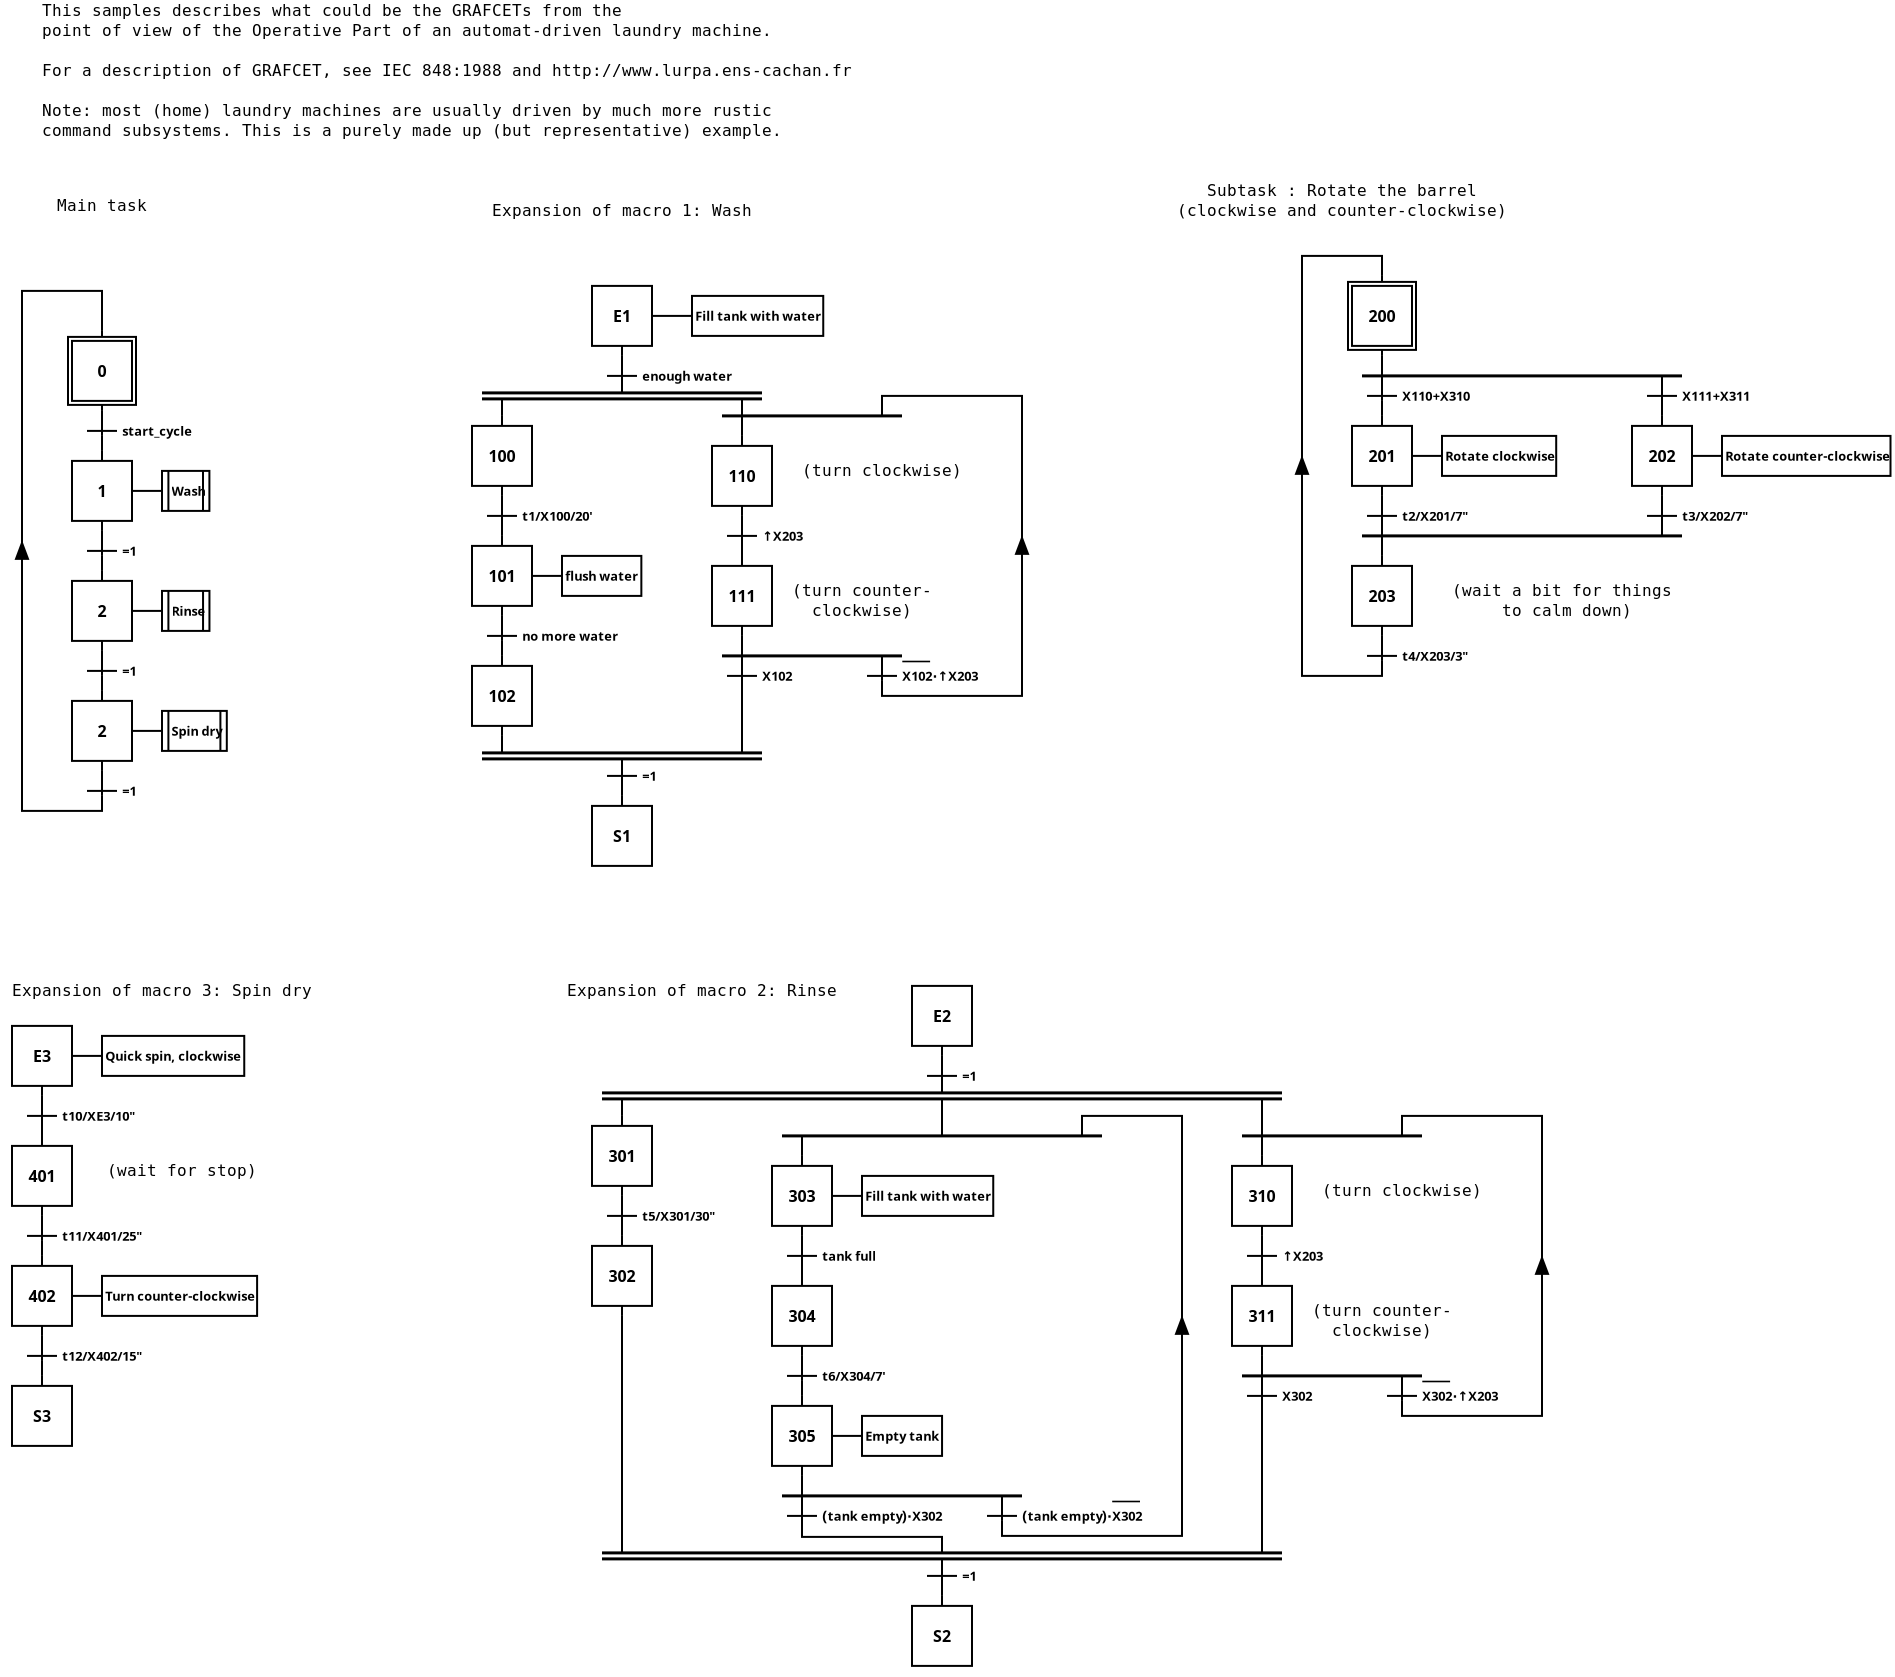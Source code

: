 <?xml version="1.0"?>
<dia:diagram xmlns:dia="http://www.lysator.liu.se/~alla/dia/">
  <dia:layer name="Background" visible="true">
    <dia:object type="GRAFCET - Step" version="0" id="O0">
      <dia:attribute name="obj_pos">
        <dia:point val="3,-2.25"/>
      </dia:attribute>
      <dia:attribute name="obj_bb">
        <dia:rectangle val="2.75,-2.3;7.25,2.55"/>
      </dia:attribute>
      <dia:attribute name="elem_corner">
        <dia:point val="3,-2.25"/>
      </dia:attribute>
      <dia:attribute name="elem_width">
        <dia:real val="4"/>
      </dia:attribute>
      <dia:attribute name="elem_height">
        <dia:real val="4"/>
      </dia:attribute>
      <dia:attribute name="type">
        <dia:enum val="1"/>
      </dia:attribute>
      <dia:attribute name="id">
        <dia:string>#0#</dia:string>
      </dia:attribute>
      <dia:attribute name="active">
        <dia:boolean val="false"/>
      </dia:attribute>
      <dia:attribute name="font">
        <dia:font name="Helvetica-Bold"/>
      </dia:attribute>
      <dia:attribute name="font_size">
        <dia:real val="1"/>
      </dia:attribute>
      <dia:attribute name="font_color">
        <dia:color val="#000000"/>
      </dia:attribute>
      <dia:attribute name="north_pos">
        <dia:point val="5,-2.25"/>
      </dia:attribute>
      <dia:attribute name="south_pos">
        <dia:point val="5,2.5"/>
      </dia:attribute>
      <dia:connections>
        <dia:connection handle="8" to="O0" connection="0"/>
        <dia:connection handle="9" to="O1" connection="0"/>
      </dia:connections>
    </dia:object>
    <dia:object type="GRAFCET - Transition" version="0" id="O1">
      <dia:attribute name="obj_pos">
        <dia:point val="4,1.75"/>
      </dia:attribute>
      <dia:attribute name="obj_bb">
        <dia:rectangle val="3.95,1.7;10.537,3.8"/>
      </dia:attribute>
      <dia:attribute name="elem_corner">
        <dia:point val="4,1.75"/>
      </dia:attribute>
      <dia:attribute name="elem_width">
        <dia:real val="2"/>
      </dia:attribute>
      <dia:attribute name="elem_height">
        <dia:real val="2"/>
      </dia:attribute>
      <dia:attribute name="receptivity">
        <dia:string>#start_cycle#</dia:string>
      </dia:attribute>
      <dia:attribute name="rcep_font">
        <dia:font name="Helvetica-Bold"/>
      </dia:attribute>
      <dia:attribute name="rcep_fontheight">
        <dia:real val="0.8"/>
      </dia:attribute>
      <dia:attribute name="rcep_color">
        <dia:color val="#000000"/>
      </dia:attribute>
      <dia:attribute name="north_pos">
        <dia:point val="5,1.75"/>
      </dia:attribute>
      <dia:attribute name="south_pos">
        <dia:point val="5,3"/>
      </dia:attribute>
      <dia:connections>
        <dia:connection handle="8" to="O0" connection="1"/>
        <dia:connection handle="9" to="O1" connection="1"/>
      </dia:connections>
    </dia:object>
    <dia:object type="GRAFCET - Step" version="0" id="O2">
      <dia:attribute name="obj_pos">
        <dia:point val="3,3.75"/>
      </dia:attribute>
      <dia:attribute name="obj_bb">
        <dia:rectangle val="2.95,2.95;7.05,7.8"/>
      </dia:attribute>
      <dia:attribute name="elem_corner">
        <dia:point val="3,3.75"/>
      </dia:attribute>
      <dia:attribute name="elem_width">
        <dia:real val="4"/>
      </dia:attribute>
      <dia:attribute name="elem_height">
        <dia:real val="4"/>
      </dia:attribute>
      <dia:attribute name="type">
        <dia:enum val="0"/>
      </dia:attribute>
      <dia:attribute name="id">
        <dia:string>#1#</dia:string>
      </dia:attribute>
      <dia:attribute name="active">
        <dia:boolean val="false"/>
      </dia:attribute>
      <dia:attribute name="font">
        <dia:font name="Helvetica-Bold"/>
      </dia:attribute>
      <dia:attribute name="font_size">
        <dia:real val="1"/>
      </dia:attribute>
      <dia:attribute name="font_color">
        <dia:color val="#000000"/>
      </dia:attribute>
      <dia:attribute name="north_pos">
        <dia:point val="5,3"/>
      </dia:attribute>
      <dia:attribute name="south_pos">
        <dia:point val="5,7.75"/>
      </dia:attribute>
      <dia:connections>
        <dia:connection handle="8" to="O1" connection="1"/>
        <dia:connection handle="9" to="O2" connection="1"/>
      </dia:connections>
    </dia:object>
    <dia:object type="GRAFCET - Action" version="0" id="O3">
      <dia:attribute name="obj_pos">
        <dia:point val="6.5,5.75"/>
      </dia:attribute>
      <dia:attribute name="obj_bb">
        <dia:rectangle val="6.45,4.7;11.503,7.04"/>
      </dia:attribute>
      <dia:attribute name="conn_endpoints">
        <dia:point val="6.5,5.75"/>
        <dia:point val="8,5.75"/>
      </dia:attribute>
      <dia:attribute name="text">
        <dia:composite type="text">
          <dia:attribute name="string">
            <dia:string>#Wash#</dia:string>
          </dia:attribute>
          <dia:attribute name="font">
            <dia:font name="Helvetica-Bold"/>
          </dia:attribute>
          <dia:attribute name="height">
            <dia:real val="0.8"/>
          </dia:attribute>
          <dia:attribute name="pos">
            <dia:point val="8.48,5.99"/>
          </dia:attribute>
          <dia:attribute name="color">
            <dia:color val="#000000"/>
          </dia:attribute>
          <dia:attribute name="alignment">
            <dia:enum val="0"/>
          </dia:attribute>
        </dia:composite>
      </dia:attribute>
      <dia:attribute name="macro_call">
        <dia:boolean val="true"/>
      </dia:attribute>
      <dia:connections>
        <dia:connection handle="0" to="O2" connection="2"/>
      </dia:connections>
    </dia:object>
    <dia:object type="GRAFCET - Transition" version="0" id="O4">
      <dia:attribute name="obj_pos">
        <dia:point val="4,7.75"/>
      </dia:attribute>
      <dia:attribute name="obj_bb">
        <dia:rectangle val="3.95,7.7;7.265,9.8"/>
      </dia:attribute>
      <dia:attribute name="elem_corner">
        <dia:point val="4,7.75"/>
      </dia:attribute>
      <dia:attribute name="elem_width">
        <dia:real val="2"/>
      </dia:attribute>
      <dia:attribute name="elem_height">
        <dia:real val="2"/>
      </dia:attribute>
      <dia:attribute name="receptivity">
        <dia:string>#=1#</dia:string>
      </dia:attribute>
      <dia:attribute name="rcep_font">
        <dia:font name="Helvetica-Bold"/>
      </dia:attribute>
      <dia:attribute name="rcep_fontheight">
        <dia:real val="0.8"/>
      </dia:attribute>
      <dia:attribute name="rcep_color">
        <dia:color val="#000000"/>
      </dia:attribute>
      <dia:attribute name="north_pos">
        <dia:point val="5,7.75"/>
      </dia:attribute>
      <dia:attribute name="south_pos">
        <dia:point val="5,9"/>
      </dia:attribute>
      <dia:connections>
        <dia:connection handle="8" to="O2" connection="1"/>
        <dia:connection handle="9" to="O4" connection="1"/>
      </dia:connections>
    </dia:object>
    <dia:object type="GRAFCET - Step" version="0" id="O5">
      <dia:attribute name="obj_pos">
        <dia:point val="3,9.75"/>
      </dia:attribute>
      <dia:attribute name="obj_bb">
        <dia:rectangle val="2.95,8.95;7.05,13.8"/>
      </dia:attribute>
      <dia:attribute name="elem_corner">
        <dia:point val="3,9.75"/>
      </dia:attribute>
      <dia:attribute name="elem_width">
        <dia:real val="4"/>
      </dia:attribute>
      <dia:attribute name="elem_height">
        <dia:real val="4"/>
      </dia:attribute>
      <dia:attribute name="type">
        <dia:enum val="0"/>
      </dia:attribute>
      <dia:attribute name="id">
        <dia:string>#2#</dia:string>
      </dia:attribute>
      <dia:attribute name="active">
        <dia:boolean val="false"/>
      </dia:attribute>
      <dia:attribute name="font">
        <dia:font name="Helvetica-Bold"/>
      </dia:attribute>
      <dia:attribute name="font_size">
        <dia:real val="1"/>
      </dia:attribute>
      <dia:attribute name="font_color">
        <dia:color val="#000000"/>
      </dia:attribute>
      <dia:attribute name="north_pos">
        <dia:point val="5,9"/>
      </dia:attribute>
      <dia:attribute name="south_pos">
        <dia:point val="5,13.75"/>
      </dia:attribute>
      <dia:connections>
        <dia:connection handle="8" to="O4" connection="1"/>
        <dia:connection handle="9" to="O5" connection="1"/>
      </dia:connections>
    </dia:object>
    <dia:object type="GRAFCET - Action" version="0" id="O6">
      <dia:attribute name="obj_pos">
        <dia:point val="6.5,11.75"/>
      </dia:attribute>
      <dia:attribute name="obj_bb">
        <dia:rectangle val="6.45,10.7;11.552,13.04"/>
      </dia:attribute>
      <dia:attribute name="conn_endpoints">
        <dia:point val="6.5,11.75"/>
        <dia:point val="8,11.75"/>
      </dia:attribute>
      <dia:attribute name="text">
        <dia:composite type="text">
          <dia:attribute name="string">
            <dia:string>#Rinse#</dia:string>
          </dia:attribute>
          <dia:attribute name="font">
            <dia:font name="Helvetica-Bold"/>
          </dia:attribute>
          <dia:attribute name="height">
            <dia:real val="0.8"/>
          </dia:attribute>
          <dia:attribute name="pos">
            <dia:point val="8.48,11.99"/>
          </dia:attribute>
          <dia:attribute name="color">
            <dia:color val="#000000"/>
          </dia:attribute>
          <dia:attribute name="alignment">
            <dia:enum val="0"/>
          </dia:attribute>
        </dia:composite>
      </dia:attribute>
      <dia:attribute name="macro_call">
        <dia:boolean val="true"/>
      </dia:attribute>
      <dia:connections>
        <dia:connection handle="0" to="O5" connection="2"/>
      </dia:connections>
    </dia:object>
    <dia:object type="GRAFCET - Transition" version="0" id="O7">
      <dia:attribute name="obj_pos">
        <dia:point val="4,13.75"/>
      </dia:attribute>
      <dia:attribute name="obj_bb">
        <dia:rectangle val="3.95,13.7;7.265,15.8"/>
      </dia:attribute>
      <dia:attribute name="elem_corner">
        <dia:point val="4,13.75"/>
      </dia:attribute>
      <dia:attribute name="elem_width">
        <dia:real val="2"/>
      </dia:attribute>
      <dia:attribute name="elem_height">
        <dia:real val="2"/>
      </dia:attribute>
      <dia:attribute name="receptivity">
        <dia:string>#=1#</dia:string>
      </dia:attribute>
      <dia:attribute name="rcep_font">
        <dia:font name="Helvetica-Bold"/>
      </dia:attribute>
      <dia:attribute name="rcep_fontheight">
        <dia:real val="0.8"/>
      </dia:attribute>
      <dia:attribute name="rcep_color">
        <dia:color val="#000000"/>
      </dia:attribute>
      <dia:attribute name="north_pos">
        <dia:point val="5,13.75"/>
      </dia:attribute>
      <dia:attribute name="south_pos">
        <dia:point val="5,15"/>
      </dia:attribute>
      <dia:connections>
        <dia:connection handle="8" to="O5" connection="1"/>
        <dia:connection handle="9" to="O7" connection="1"/>
      </dia:connections>
    </dia:object>
    <dia:object type="GRAFCET - Step" version="0" id="O8">
      <dia:attribute name="obj_pos">
        <dia:point val="3,15.75"/>
      </dia:attribute>
      <dia:attribute name="obj_bb">
        <dia:rectangle val="2.95,14.95;7.05,19.8"/>
      </dia:attribute>
      <dia:attribute name="elem_corner">
        <dia:point val="3,15.75"/>
      </dia:attribute>
      <dia:attribute name="elem_width">
        <dia:real val="4"/>
      </dia:attribute>
      <dia:attribute name="elem_height">
        <dia:real val="4"/>
      </dia:attribute>
      <dia:attribute name="type">
        <dia:enum val="0"/>
      </dia:attribute>
      <dia:attribute name="id">
        <dia:string>#2#</dia:string>
      </dia:attribute>
      <dia:attribute name="active">
        <dia:boolean val="false"/>
      </dia:attribute>
      <dia:attribute name="font">
        <dia:font name="Helvetica-Bold"/>
      </dia:attribute>
      <dia:attribute name="font_size">
        <dia:real val="1"/>
      </dia:attribute>
      <dia:attribute name="font_color">
        <dia:color val="#000000"/>
      </dia:attribute>
      <dia:attribute name="north_pos">
        <dia:point val="5,15"/>
      </dia:attribute>
      <dia:attribute name="south_pos">
        <dia:point val="5,19.75"/>
      </dia:attribute>
      <dia:connections>
        <dia:connection handle="8" to="O7" connection="1"/>
        <dia:connection handle="9" to="O8" connection="1"/>
      </dia:connections>
    </dia:object>
    <dia:object type="GRAFCET - Transition" version="0" id="O9">
      <dia:attribute name="obj_pos">
        <dia:point val="4,19.75"/>
      </dia:attribute>
      <dia:attribute name="obj_bb">
        <dia:rectangle val="3.95,19.7;7.265,21.8"/>
      </dia:attribute>
      <dia:attribute name="elem_corner">
        <dia:point val="4,19.75"/>
      </dia:attribute>
      <dia:attribute name="elem_width">
        <dia:real val="2"/>
      </dia:attribute>
      <dia:attribute name="elem_height">
        <dia:real val="2"/>
      </dia:attribute>
      <dia:attribute name="receptivity">
        <dia:string>#=1#</dia:string>
      </dia:attribute>
      <dia:attribute name="rcep_font">
        <dia:font name="Helvetica-Bold"/>
      </dia:attribute>
      <dia:attribute name="rcep_fontheight">
        <dia:real val="0.8"/>
      </dia:attribute>
      <dia:attribute name="rcep_color">
        <dia:color val="#000000"/>
      </dia:attribute>
      <dia:attribute name="north_pos">
        <dia:point val="5,19.75"/>
      </dia:attribute>
      <dia:attribute name="south_pos">
        <dia:point val="5,21"/>
      </dia:attribute>
      <dia:connections>
        <dia:connection handle="8" to="O8" connection="1"/>
        <dia:connection handle="9" to="O9" connection="1"/>
      </dia:connections>
    </dia:object>
    <dia:object type="GRAFCET - Action" version="0" id="O10">
      <dia:attribute name="obj_pos">
        <dia:point val="6.5,17.75"/>
      </dia:attribute>
      <dia:attribute name="obj_bb">
        <dia:rectangle val="6.45,16.7;12.57,19.04"/>
      </dia:attribute>
      <dia:attribute name="conn_endpoints">
        <dia:point val="6.5,17.75"/>
        <dia:point val="8,17.75"/>
      </dia:attribute>
      <dia:attribute name="text">
        <dia:composite type="text">
          <dia:attribute name="string">
            <dia:string>#Spin dry#</dia:string>
          </dia:attribute>
          <dia:attribute name="font">
            <dia:font name="Helvetica-Bold"/>
          </dia:attribute>
          <dia:attribute name="height">
            <dia:real val="0.8"/>
          </dia:attribute>
          <dia:attribute name="pos">
            <dia:point val="8.48,17.99"/>
          </dia:attribute>
          <dia:attribute name="color">
            <dia:color val="#000000"/>
          </dia:attribute>
          <dia:attribute name="alignment">
            <dia:enum val="0"/>
          </dia:attribute>
        </dia:composite>
      </dia:attribute>
      <dia:attribute name="macro_call">
        <dia:boolean val="true"/>
      </dia:attribute>
      <dia:connections>
        <dia:connection handle="0" to="O8" connection="2"/>
      </dia:connections>
    </dia:object>
    <dia:object type="GRAFCET - Vector" version="0" id="O11">
      <dia:attribute name="obj_pos">
        <dia:point val="5,21"/>
      </dia:attribute>
      <dia:attribute name="obj_bb">
        <dia:rectangle val="0.65,-4.3;5.35,21.8"/>
      </dia:attribute>
      <dia:attribute name="orth_points">
        <dia:point val="5,21"/>
        <dia:point val="5,21.75"/>
        <dia:point val="1,21.75"/>
        <dia:point val="1,-4.25"/>
        <dia:point val="5,-4.25"/>
        <dia:point val="5,-2.25"/>
      </dia:attribute>
      <dia:attribute name="orth_orient">
        <dia:enum val="1"/>
        <dia:enum val="0"/>
        <dia:enum val="1"/>
        <dia:enum val="0"/>
        <dia:enum val="1"/>
      </dia:attribute>
      <dia:attribute name="uparrow">
        <dia:boolean val="true"/>
      </dia:attribute>
      <dia:connections>
        <dia:connection handle="0" to="O9" connection="1"/>
        <dia:connection handle="1" to="O0" connection="0"/>
      </dia:connections>
    </dia:object>
    <dia:object type="GRAFCET - Step" version="0" id="O12">
      <dia:attribute name="obj_pos">
        <dia:point val="29,-5"/>
      </dia:attribute>
      <dia:attribute name="obj_bb">
        <dia:rectangle val="28.95,-5.05;33.05,-0.95"/>
      </dia:attribute>
      <dia:attribute name="elem_corner">
        <dia:point val="29,-5"/>
      </dia:attribute>
      <dia:attribute name="elem_width">
        <dia:real val="4"/>
      </dia:attribute>
      <dia:attribute name="elem_height">
        <dia:real val="4"/>
      </dia:attribute>
      <dia:attribute name="type">
        <dia:enum val="2"/>
      </dia:attribute>
      <dia:attribute name="id">
        <dia:string>#E1#</dia:string>
      </dia:attribute>
      <dia:attribute name="active">
        <dia:boolean val="false"/>
      </dia:attribute>
      <dia:attribute name="font">
        <dia:font name="Helvetica-Bold"/>
      </dia:attribute>
      <dia:attribute name="font_size">
        <dia:real val="1"/>
      </dia:attribute>
      <dia:attribute name="font_color">
        <dia:color val="#000000"/>
      </dia:attribute>
      <dia:attribute name="north_pos">
        <dia:point val="31,-5"/>
      </dia:attribute>
      <dia:attribute name="south_pos">
        <dia:point val="31,-1"/>
      </dia:attribute>
      <dia:connections>
        <dia:connection handle="8" to="O12" connection="0"/>
        <dia:connection handle="9" to="O12" connection="1"/>
      </dia:connections>
    </dia:object>
    <dia:object type="GRAFCET - Transition" version="0" id="O13">
      <dia:attribute name="obj_pos">
        <dia:point val="30,-1"/>
      </dia:attribute>
      <dia:attribute name="obj_bb">
        <dia:rectangle val="29.95,-1.05;37.531,1.05"/>
      </dia:attribute>
      <dia:attribute name="elem_corner">
        <dia:point val="30,-1"/>
      </dia:attribute>
      <dia:attribute name="elem_width">
        <dia:real val="2"/>
      </dia:attribute>
      <dia:attribute name="elem_height">
        <dia:real val="2"/>
      </dia:attribute>
      <dia:attribute name="receptivity">
        <dia:string>#enough water#</dia:string>
      </dia:attribute>
      <dia:attribute name="rcep_font">
        <dia:font name="Helvetica-Bold"/>
      </dia:attribute>
      <dia:attribute name="rcep_fontheight">
        <dia:real val="0.8"/>
      </dia:attribute>
      <dia:attribute name="rcep_color">
        <dia:color val="#000000"/>
      </dia:attribute>
      <dia:attribute name="north_pos">
        <dia:point val="31,-1"/>
      </dia:attribute>
      <dia:attribute name="south_pos">
        <dia:point val="31,0.85"/>
      </dia:attribute>
      <dia:connections>
        <dia:connection handle="8" to="O12" connection="1"/>
        <dia:connection handle="9" to="O14" connection="4"/>
      </dia:connections>
    </dia:object>
    <dia:object type="GRAFCET - Vergent" version="0" id="O14">
      <dia:attribute name="obj_pos">
        <dia:point val="24,1"/>
      </dia:attribute>
      <dia:attribute name="obj_bb">
        <dia:rectangle val="23.775,0.775;38.225,1.225"/>
      </dia:attribute>
      <dia:attribute name="conn_endpoints">
        <dia:point val="24,1"/>
        <dia:point val="38,1"/>
      </dia:attribute>
      <dia:attribute name="vtype">
        <dia:enum val="1"/>
      </dia:attribute>
      <dia:attribute name="cpl_north">
        <dia:int val="1"/>
      </dia:attribute>
      <dia:attribute name="cpl_south">
        <dia:int val="1"/>
      </dia:attribute>
    </dia:object>
    <dia:object type="GRAFCET - Transition" version="0" id="O15">
      <dia:attribute name="obj_pos">
        <dia:point val="24,6"/>
      </dia:attribute>
      <dia:attribute name="obj_bb">
        <dia:rectangle val="23.95,5.95;30.441,8.05"/>
      </dia:attribute>
      <dia:attribute name="elem_corner">
        <dia:point val="24,6"/>
      </dia:attribute>
      <dia:attribute name="elem_width">
        <dia:real val="2"/>
      </dia:attribute>
      <dia:attribute name="elem_height">
        <dia:real val="2"/>
      </dia:attribute>
      <dia:attribute name="receptivity">
        <dia:string>#t1/X100/20&apos;#</dia:string>
      </dia:attribute>
      <dia:attribute name="rcep_font">
        <dia:font name="Helvetica-Bold"/>
      </dia:attribute>
      <dia:attribute name="rcep_fontheight">
        <dia:real val="0.8"/>
      </dia:attribute>
      <dia:attribute name="rcep_color">
        <dia:color val="#000000"/>
      </dia:attribute>
      <dia:attribute name="north_pos">
        <dia:point val="25,6"/>
      </dia:attribute>
      <dia:attribute name="south_pos">
        <dia:point val="25,8"/>
      </dia:attribute>
      <dia:connections>
        <dia:connection handle="8" to="O24" connection="1"/>
        <dia:connection handle="9" to="O16" connection="0"/>
      </dia:connections>
    </dia:object>
    <dia:object type="GRAFCET - Step" version="0" id="O16">
      <dia:attribute name="obj_pos">
        <dia:point val="23,8"/>
      </dia:attribute>
      <dia:attribute name="obj_bb">
        <dia:rectangle val="22.95,7.95;27.05,12.05"/>
      </dia:attribute>
      <dia:attribute name="elem_corner">
        <dia:point val="23,8"/>
      </dia:attribute>
      <dia:attribute name="elem_width">
        <dia:real val="4"/>
      </dia:attribute>
      <dia:attribute name="elem_height">
        <dia:real val="4"/>
      </dia:attribute>
      <dia:attribute name="type">
        <dia:enum val="0"/>
      </dia:attribute>
      <dia:attribute name="id">
        <dia:string>#101#</dia:string>
      </dia:attribute>
      <dia:attribute name="active">
        <dia:boolean val="false"/>
      </dia:attribute>
      <dia:attribute name="font">
        <dia:font name="Helvetica-Bold"/>
      </dia:attribute>
      <dia:attribute name="font_size">
        <dia:real val="1"/>
      </dia:attribute>
      <dia:attribute name="font_color">
        <dia:color val="#000000"/>
      </dia:attribute>
      <dia:attribute name="north_pos">
        <dia:point val="25,8"/>
      </dia:attribute>
      <dia:attribute name="south_pos">
        <dia:point val="25,12"/>
      </dia:attribute>
      <dia:connections>
        <dia:connection handle="8" to="O16" connection="0"/>
        <dia:connection handle="9" to="O16" connection="1"/>
      </dia:connections>
    </dia:object>
    <dia:object type="GRAFCET - Vergent" version="0" id="O17">
      <dia:attribute name="obj_pos">
        <dia:point val="24,19"/>
      </dia:attribute>
      <dia:attribute name="obj_bb">
        <dia:rectangle val="23.775,18.775;38.225,19.225"/>
      </dia:attribute>
      <dia:attribute name="conn_endpoints">
        <dia:point val="24,19"/>
        <dia:point val="38,19"/>
      </dia:attribute>
      <dia:attribute name="vtype">
        <dia:enum val="1"/>
      </dia:attribute>
      <dia:attribute name="cpl_north">
        <dia:int val="1"/>
      </dia:attribute>
      <dia:attribute name="cpl_south">
        <dia:int val="1"/>
      </dia:attribute>
    </dia:object>
    <dia:object type="GRAFCET - Step" version="0" id="O18">
      <dia:attribute name="obj_pos">
        <dia:point val="29,21"/>
      </dia:attribute>
      <dia:attribute name="obj_bb">
        <dia:rectangle val="28.95,20.95;33.05,25.05"/>
      </dia:attribute>
      <dia:attribute name="elem_corner">
        <dia:point val="29,21"/>
      </dia:attribute>
      <dia:attribute name="elem_width">
        <dia:real val="4"/>
      </dia:attribute>
      <dia:attribute name="elem_height">
        <dia:real val="4"/>
      </dia:attribute>
      <dia:attribute name="type">
        <dia:enum val="3"/>
      </dia:attribute>
      <dia:attribute name="id">
        <dia:string>#S1#</dia:string>
      </dia:attribute>
      <dia:attribute name="active">
        <dia:boolean val="false"/>
      </dia:attribute>
      <dia:attribute name="font">
        <dia:font name="Helvetica-Bold"/>
      </dia:attribute>
      <dia:attribute name="font_size">
        <dia:real val="1"/>
      </dia:attribute>
      <dia:attribute name="font_color">
        <dia:color val="#000000"/>
      </dia:attribute>
      <dia:attribute name="north_pos">
        <dia:point val="31,21"/>
      </dia:attribute>
      <dia:attribute name="south_pos">
        <dia:point val="31,25"/>
      </dia:attribute>
      <dia:connections>
        <dia:connection handle="8" to="O18" connection="0"/>
        <dia:connection handle="9" to="O18" connection="1"/>
      </dia:connections>
    </dia:object>
    <dia:object type="GRAFCET - Transition" version="0" id="O19">
      <dia:attribute name="obj_pos">
        <dia:point val="30,19"/>
      </dia:attribute>
      <dia:attribute name="obj_bb">
        <dia:rectangle val="29.95,18.95;33.265,21.05"/>
      </dia:attribute>
      <dia:attribute name="elem_corner">
        <dia:point val="30,19"/>
      </dia:attribute>
      <dia:attribute name="elem_width">
        <dia:real val="2"/>
      </dia:attribute>
      <dia:attribute name="elem_height">
        <dia:real val="2"/>
      </dia:attribute>
      <dia:attribute name="receptivity">
        <dia:string>#=1#</dia:string>
      </dia:attribute>
      <dia:attribute name="rcep_font">
        <dia:font name="Helvetica-Bold"/>
      </dia:attribute>
      <dia:attribute name="rcep_fontheight">
        <dia:real val="0.8"/>
      </dia:attribute>
      <dia:attribute name="rcep_color">
        <dia:color val="#000000"/>
      </dia:attribute>
      <dia:attribute name="north_pos">
        <dia:point val="31,19.15"/>
      </dia:attribute>
      <dia:attribute name="south_pos">
        <dia:point val="31,21"/>
      </dia:attribute>
      <dia:connections>
        <dia:connection handle="8" to="O17" connection="5"/>
        <dia:connection handle="9" to="O18" connection="0"/>
      </dia:connections>
    </dia:object>
    <dia:object type="GRAFCET - Step" version="0" id="O20">
      <dia:attribute name="obj_pos">
        <dia:point val="35,3"/>
      </dia:attribute>
      <dia:attribute name="obj_bb">
        <dia:rectangle val="34.95,1.95;39.05,7.05"/>
      </dia:attribute>
      <dia:attribute name="elem_corner">
        <dia:point val="35,3"/>
      </dia:attribute>
      <dia:attribute name="elem_width">
        <dia:real val="4"/>
      </dia:attribute>
      <dia:attribute name="elem_height">
        <dia:real val="4"/>
      </dia:attribute>
      <dia:attribute name="type">
        <dia:enum val="0"/>
      </dia:attribute>
      <dia:attribute name="id">
        <dia:string>#110#</dia:string>
      </dia:attribute>
      <dia:attribute name="active">
        <dia:boolean val="false"/>
      </dia:attribute>
      <dia:attribute name="font">
        <dia:font name="Helvetica-Bold"/>
      </dia:attribute>
      <dia:attribute name="font_size">
        <dia:real val="1"/>
      </dia:attribute>
      <dia:attribute name="font_color">
        <dia:color val="#000000"/>
      </dia:attribute>
      <dia:attribute name="north_pos">
        <dia:point val="37,2"/>
      </dia:attribute>
      <dia:attribute name="south_pos">
        <dia:point val="37,7"/>
      </dia:attribute>
      <dia:connections>
        <dia:connection handle="8" to="O21" connection="1"/>
        <dia:connection handle="9" to="O20" connection="1"/>
      </dia:connections>
    </dia:object>
    <dia:object type="GRAFCET - Vergent" version="0" id="O21">
      <dia:attribute name="obj_pos">
        <dia:point val="36,2"/>
      </dia:attribute>
      <dia:attribute name="obj_bb">
        <dia:rectangle val="35.925,1.925;45.075,2.075"/>
      </dia:attribute>
      <dia:attribute name="conn_endpoints">
        <dia:point val="36,2"/>
        <dia:point val="45,2"/>
      </dia:attribute>
      <dia:attribute name="vtype">
        <dia:enum val="0"/>
      </dia:attribute>
      <dia:attribute name="cpl_north">
        <dia:int val="1"/>
      </dia:attribute>
      <dia:attribute name="cpl_south">
        <dia:int val="1"/>
      </dia:attribute>
    </dia:object>
    <dia:object type="Standard - Line" version="0" id="O22">
      <dia:attribute name="obj_pos">
        <dia:point val="37,1.15"/>
      </dia:attribute>
      <dia:attribute name="obj_bb">
        <dia:rectangle val="36.95,1.1;37.05,2.05"/>
      </dia:attribute>
      <dia:attribute name="conn_endpoints">
        <dia:point val="37,1.15"/>
        <dia:point val="37,2"/>
      </dia:attribute>
      <dia:attribute name="numcp">
        <dia:int val="1"/>
      </dia:attribute>
      <dia:connections>
        <dia:connection handle="0" to="O14" connection="3"/>
        <dia:connection handle="1" to="O21" connection="1"/>
      </dia:connections>
    </dia:object>
    <dia:object type="GRAFCET - Action" version="0" id="O23">
      <dia:attribute name="obj_pos">
        <dia:point val="32.5,-3"/>
      </dia:attribute>
      <dia:attribute name="obj_bb">
        <dia:rectangle val="32.45,-4.05;42.357,-1.71"/>
      </dia:attribute>
      <dia:attribute name="conn_endpoints">
        <dia:point val="32.5,-3"/>
        <dia:point val="34.5,-3"/>
      </dia:attribute>
      <dia:attribute name="text">
        <dia:composite type="text">
          <dia:attribute name="string">
            <dia:string>#Fill tank with water#</dia:string>
          </dia:attribute>
          <dia:attribute name="font">
            <dia:font name="Helvetica-Bold"/>
          </dia:attribute>
          <dia:attribute name="height">
            <dia:real val="0.8"/>
          </dia:attribute>
          <dia:attribute name="pos">
            <dia:point val="34.66,-2.76"/>
          </dia:attribute>
          <dia:attribute name="color">
            <dia:color val="#000000"/>
          </dia:attribute>
          <dia:attribute name="alignment">
            <dia:enum val="0"/>
          </dia:attribute>
        </dia:composite>
      </dia:attribute>
      <dia:attribute name="macro_call">
        <dia:boolean val="false"/>
      </dia:attribute>
      <dia:connections>
        <dia:connection handle="0" to="O12" connection="2"/>
      </dia:connections>
    </dia:object>
    <dia:object type="GRAFCET - Step" version="0" id="O24">
      <dia:attribute name="obj_pos">
        <dia:point val="23,2"/>
      </dia:attribute>
      <dia:attribute name="obj_bb">
        <dia:rectangle val="22.95,1.1;27.05,6.05"/>
      </dia:attribute>
      <dia:attribute name="elem_corner">
        <dia:point val="23,2"/>
      </dia:attribute>
      <dia:attribute name="elem_width">
        <dia:real val="4"/>
      </dia:attribute>
      <dia:attribute name="elem_height">
        <dia:real val="4"/>
      </dia:attribute>
      <dia:attribute name="type">
        <dia:enum val="0"/>
      </dia:attribute>
      <dia:attribute name="id">
        <dia:string>#100#</dia:string>
      </dia:attribute>
      <dia:attribute name="active">
        <dia:boolean val="false"/>
      </dia:attribute>
      <dia:attribute name="font">
        <dia:font name="Helvetica-Bold"/>
      </dia:attribute>
      <dia:attribute name="font_size">
        <dia:real val="1"/>
      </dia:attribute>
      <dia:attribute name="font_color">
        <dia:color val="#000000"/>
      </dia:attribute>
      <dia:attribute name="north_pos">
        <dia:point val="25,1.15"/>
      </dia:attribute>
      <dia:attribute name="south_pos">
        <dia:point val="25,6"/>
      </dia:attribute>
      <dia:connections>
        <dia:connection handle="8" to="O14" connection="2"/>
        <dia:connection handle="9" to="O24" connection="1"/>
      </dia:connections>
    </dia:object>
    <dia:object type="GRAFCET - Transition" version="0" id="O25">
      <dia:attribute name="obj_pos">
        <dia:point val="24,12"/>
      </dia:attribute>
      <dia:attribute name="obj_bb">
        <dia:rectangle val="23.95,11.95;31.822,14.05"/>
      </dia:attribute>
      <dia:attribute name="elem_corner">
        <dia:point val="24,12"/>
      </dia:attribute>
      <dia:attribute name="elem_width">
        <dia:real val="2"/>
      </dia:attribute>
      <dia:attribute name="elem_height">
        <dia:real val="2"/>
      </dia:attribute>
      <dia:attribute name="receptivity">
        <dia:string>#no more water#</dia:string>
      </dia:attribute>
      <dia:attribute name="rcep_font">
        <dia:font name="Helvetica-Bold"/>
      </dia:attribute>
      <dia:attribute name="rcep_fontheight">
        <dia:real val="0.8"/>
      </dia:attribute>
      <dia:attribute name="rcep_color">
        <dia:color val="#000000"/>
      </dia:attribute>
      <dia:attribute name="north_pos">
        <dia:point val="25,12"/>
      </dia:attribute>
      <dia:attribute name="south_pos">
        <dia:point val="25,13.25"/>
      </dia:attribute>
      <dia:connections>
        <dia:connection handle="8" to="O16" connection="1"/>
        <dia:connection handle="9" to="O25" connection="1"/>
      </dia:connections>
    </dia:object>
    <dia:object type="GRAFCET - Step" version="0" id="O26">
      <dia:attribute name="obj_pos">
        <dia:point val="23,14"/>
      </dia:attribute>
      <dia:attribute name="obj_bb">
        <dia:rectangle val="22.95,13.2;27.05,18.9"/>
      </dia:attribute>
      <dia:attribute name="elem_corner">
        <dia:point val="23,14"/>
      </dia:attribute>
      <dia:attribute name="elem_width">
        <dia:real val="4"/>
      </dia:attribute>
      <dia:attribute name="elem_height">
        <dia:real val="4"/>
      </dia:attribute>
      <dia:attribute name="type">
        <dia:enum val="0"/>
      </dia:attribute>
      <dia:attribute name="id">
        <dia:string>#102#</dia:string>
      </dia:attribute>
      <dia:attribute name="active">
        <dia:boolean val="false"/>
      </dia:attribute>
      <dia:attribute name="font">
        <dia:font name="Helvetica-Bold"/>
      </dia:attribute>
      <dia:attribute name="font_size">
        <dia:real val="1"/>
      </dia:attribute>
      <dia:attribute name="font_color">
        <dia:color val="#000000"/>
      </dia:attribute>
      <dia:attribute name="north_pos">
        <dia:point val="25,13.25"/>
      </dia:attribute>
      <dia:attribute name="south_pos">
        <dia:point val="25,18.85"/>
      </dia:attribute>
      <dia:connections>
        <dia:connection handle="8" to="O25" connection="1"/>
        <dia:connection handle="9" to="O17" connection="1"/>
      </dia:connections>
    </dia:object>
    <dia:object type="GRAFCET - Action" version="0" id="O27">
      <dia:attribute name="obj_pos">
        <dia:point val="26.5,10"/>
      </dia:attribute>
      <dia:attribute name="obj_bb">
        <dia:rectangle val="26.45,8.95;32.948,11.29"/>
      </dia:attribute>
      <dia:attribute name="conn_endpoints">
        <dia:point val="26.5,10"/>
        <dia:point val="28,10"/>
      </dia:attribute>
      <dia:attribute name="text">
        <dia:composite type="text">
          <dia:attribute name="string">
            <dia:string>#flush water#</dia:string>
          </dia:attribute>
          <dia:attribute name="font">
            <dia:font name="Helvetica-Bold"/>
          </dia:attribute>
          <dia:attribute name="height">
            <dia:real val="0.8"/>
          </dia:attribute>
          <dia:attribute name="pos">
            <dia:point val="28.16,10.24"/>
          </dia:attribute>
          <dia:attribute name="color">
            <dia:color val="#000000"/>
          </dia:attribute>
          <dia:attribute name="alignment">
            <dia:enum val="0"/>
          </dia:attribute>
        </dia:composite>
      </dia:attribute>
      <dia:attribute name="macro_call">
        <dia:boolean val="false"/>
      </dia:attribute>
      <dia:connections>
        <dia:connection handle="0" to="O16" connection="2"/>
      </dia:connections>
    </dia:object>
    <dia:object type="GRAFCET - Transition" version="0" id="O28">
      <dia:attribute name="obj_pos">
        <dia:point val="36,7"/>
      </dia:attribute>
      <dia:attribute name="obj_bb">
        <dia:rectangle val="35.95,6.95;40.895,9.05"/>
      </dia:attribute>
      <dia:attribute name="elem_corner">
        <dia:point val="36,7"/>
      </dia:attribute>
      <dia:attribute name="elem_width">
        <dia:real val="2"/>
      </dia:attribute>
      <dia:attribute name="elem_height">
        <dia:real val="2"/>
      </dia:attribute>
      <dia:attribute name="receptivity">
        <dia:string>#{X203#</dia:string>
      </dia:attribute>
      <dia:attribute name="rcep_font">
        <dia:font name="Helvetica-Bold"/>
      </dia:attribute>
      <dia:attribute name="rcep_fontheight">
        <dia:real val="0.8"/>
      </dia:attribute>
      <dia:attribute name="rcep_color">
        <dia:color val="#000000"/>
      </dia:attribute>
      <dia:attribute name="north_pos">
        <dia:point val="37,7"/>
      </dia:attribute>
      <dia:attribute name="south_pos">
        <dia:point val="37,9"/>
      </dia:attribute>
      <dia:connections>
        <dia:connection handle="8" to="O20" connection="1"/>
        <dia:connection handle="9" to="O29" connection="0"/>
      </dia:connections>
    </dia:object>
    <dia:object type="GRAFCET - Step" version="0" id="O29">
      <dia:attribute name="obj_pos">
        <dia:point val="35,9"/>
      </dia:attribute>
      <dia:attribute name="obj_bb">
        <dia:rectangle val="34.95,8.2;39.05,14.05"/>
      </dia:attribute>
      <dia:attribute name="elem_corner">
        <dia:point val="35,9"/>
      </dia:attribute>
      <dia:attribute name="elem_width">
        <dia:real val="4"/>
      </dia:attribute>
      <dia:attribute name="elem_height">
        <dia:real val="4"/>
      </dia:attribute>
      <dia:attribute name="type">
        <dia:enum val="0"/>
      </dia:attribute>
      <dia:attribute name="id">
        <dia:string>#111#</dia:string>
      </dia:attribute>
      <dia:attribute name="active">
        <dia:boolean val="false"/>
      </dia:attribute>
      <dia:attribute name="font">
        <dia:font name="Helvetica-Bold"/>
      </dia:attribute>
      <dia:attribute name="font_size">
        <dia:real val="1"/>
      </dia:attribute>
      <dia:attribute name="font_color">
        <dia:color val="#000000"/>
      </dia:attribute>
      <dia:attribute name="north_pos">
        <dia:point val="37,8.25"/>
      </dia:attribute>
      <dia:attribute name="south_pos">
        <dia:point val="37,14"/>
      </dia:attribute>
      <dia:connections>
        <dia:connection handle="8" to="O28" connection="1"/>
        <dia:connection handle="9" to="O32" connection="1"/>
      </dia:connections>
    </dia:object>
    <dia:object type="Standard - Text" version="0" id="O30">
      <dia:attribute name="obj_pos">
        <dia:point val="44,5"/>
      </dia:attribute>
      <dia:attribute name="obj_bb">
        <dia:rectangle val="39.052,4.257;48.948,5.257"/>
      </dia:attribute>
      <dia:attribute name="text">
        <dia:composite type="text">
          <dia:attribute name="string">
            <dia:string>#(turn clockwise)#</dia:string>
          </dia:attribute>
          <dia:attribute name="font">
            <dia:font name="Courier"/>
          </dia:attribute>
          <dia:attribute name="height">
            <dia:real val="1"/>
          </dia:attribute>
          <dia:attribute name="pos">
            <dia:point val="44,5"/>
          </dia:attribute>
          <dia:attribute name="color">
            <dia:color val="#000000"/>
          </dia:attribute>
          <dia:attribute name="alignment">
            <dia:enum val="1"/>
          </dia:attribute>
        </dia:composite>
      </dia:attribute>
    </dia:object>
    <dia:object type="Standard - Text" version="0" id="O31">
      <dia:attribute name="obj_pos">
        <dia:point val="43,11"/>
      </dia:attribute>
      <dia:attribute name="obj_bb">
        <dia:rectangle val="38.658,10.257;47.342,12.257"/>
      </dia:attribute>
      <dia:attribute name="text">
        <dia:composite type="text">
          <dia:attribute name="string">
            <dia:string>#(turn counter-
clockwise)#</dia:string>
          </dia:attribute>
          <dia:attribute name="font">
            <dia:font name="Courier"/>
          </dia:attribute>
          <dia:attribute name="height">
            <dia:real val="1"/>
          </dia:attribute>
          <dia:attribute name="pos">
            <dia:point val="43,11"/>
          </dia:attribute>
          <dia:attribute name="color">
            <dia:color val="#000000"/>
          </dia:attribute>
          <dia:attribute name="alignment">
            <dia:enum val="1"/>
          </dia:attribute>
        </dia:composite>
      </dia:attribute>
    </dia:object>
    <dia:object type="GRAFCET - Vergent" version="0" id="O32">
      <dia:attribute name="obj_pos">
        <dia:point val="36,14"/>
      </dia:attribute>
      <dia:attribute name="obj_bb">
        <dia:rectangle val="35.925,13.925;45.075,14.075"/>
      </dia:attribute>
      <dia:attribute name="conn_endpoints">
        <dia:point val="36,14"/>
        <dia:point val="45,14"/>
      </dia:attribute>
      <dia:attribute name="vtype">
        <dia:enum val="0"/>
      </dia:attribute>
      <dia:attribute name="cpl_north">
        <dia:int val="1"/>
      </dia:attribute>
      <dia:attribute name="cpl_south">
        <dia:int val="1"/>
      </dia:attribute>
    </dia:object>
    <dia:object type="GRAFCET - Transition" version="0" id="O33">
      <dia:attribute name="obj_pos">
        <dia:point val="36,14"/>
      </dia:attribute>
      <dia:attribute name="obj_bb">
        <dia:rectangle val="35.95,13.95;40.21,18.9"/>
      </dia:attribute>
      <dia:attribute name="elem_corner">
        <dia:point val="36,14"/>
      </dia:attribute>
      <dia:attribute name="elem_width">
        <dia:real val="2"/>
      </dia:attribute>
      <dia:attribute name="elem_height">
        <dia:real val="2"/>
      </dia:attribute>
      <dia:attribute name="receptivity">
        <dia:string>#X102#</dia:string>
      </dia:attribute>
      <dia:attribute name="rcep_font">
        <dia:font name="Helvetica-Bold"/>
      </dia:attribute>
      <dia:attribute name="rcep_fontheight">
        <dia:real val="0.8"/>
      </dia:attribute>
      <dia:attribute name="rcep_color">
        <dia:color val="#000000"/>
      </dia:attribute>
      <dia:attribute name="north_pos">
        <dia:point val="37,14"/>
      </dia:attribute>
      <dia:attribute name="south_pos">
        <dia:point val="37,18.85"/>
      </dia:attribute>
      <dia:connections>
        <dia:connection handle="8" to="O32" connection="1"/>
        <dia:connection handle="9" to="O17" connection="0"/>
      </dia:connections>
    </dia:object>
    <dia:object type="GRAFCET - Transition" version="0" id="O34">
      <dia:attribute name="obj_pos">
        <dia:point val="43,14"/>
      </dia:attribute>
      <dia:attribute name="obj_bb">
        <dia:rectangle val="42.95,13.95;50.331,16.05"/>
      </dia:attribute>
      <dia:attribute name="elem_corner">
        <dia:point val="43,14"/>
      </dia:attribute>
      <dia:attribute name="elem_width">
        <dia:real val="2"/>
      </dia:attribute>
      <dia:attribute name="elem_height">
        <dia:real val="2"/>
      </dia:attribute>
      <dia:attribute name="receptivity">
        <dia:string>#!X102.{X203#</dia:string>
      </dia:attribute>
      <dia:attribute name="rcep_font">
        <dia:font name="Helvetica-Bold"/>
      </dia:attribute>
      <dia:attribute name="rcep_fontheight">
        <dia:real val="0.8"/>
      </dia:attribute>
      <dia:attribute name="rcep_color">
        <dia:color val="#000000"/>
      </dia:attribute>
      <dia:attribute name="north_pos">
        <dia:point val="44,14"/>
      </dia:attribute>
      <dia:attribute name="south_pos">
        <dia:point val="44,15.25"/>
      </dia:attribute>
      <dia:connections>
        <dia:connection handle="8" to="O32" connection="0"/>
        <dia:connection handle="9" to="O34" connection="1"/>
      </dia:connections>
    </dia:object>
    <dia:object type="GRAFCET - Vector" version="0" id="O35">
      <dia:attribute name="obj_pos">
        <dia:point val="44,15.25"/>
      </dia:attribute>
      <dia:attribute name="obj_bb">
        <dia:rectangle val="43.65,0.95;51.35,16.05"/>
      </dia:attribute>
      <dia:attribute name="orth_points">
        <dia:point val="44,15.25"/>
        <dia:point val="44,16"/>
        <dia:point val="51,16"/>
        <dia:point val="51,1"/>
        <dia:point val="44,1"/>
        <dia:point val="44,2"/>
      </dia:attribute>
      <dia:attribute name="orth_orient">
        <dia:enum val="1"/>
        <dia:enum val="0"/>
        <dia:enum val="1"/>
        <dia:enum val="0"/>
        <dia:enum val="1"/>
      </dia:attribute>
      <dia:attribute name="uparrow">
        <dia:boolean val="true"/>
      </dia:attribute>
      <dia:connections>
        <dia:connection handle="0" to="O34" connection="1"/>
        <dia:connection handle="1" to="O21" connection="0"/>
      </dia:connections>
    </dia:object>
    <dia:object type="Standard - Text" version="0" id="O36">
      <dia:attribute name="obj_pos">
        <dia:point val="5,-8.25"/>
      </dia:attribute>
      <dia:attribute name="obj_bb">
        <dia:rectangle val="2.173,-8.993;7.827,-7.993"/>
      </dia:attribute>
      <dia:attribute name="text">
        <dia:composite type="text">
          <dia:attribute name="string">
            <dia:string>#Main task#</dia:string>
          </dia:attribute>
          <dia:attribute name="font">
            <dia:font name="Courier"/>
          </dia:attribute>
          <dia:attribute name="height">
            <dia:real val="1"/>
          </dia:attribute>
          <dia:attribute name="pos">
            <dia:point val="5,-8.25"/>
          </dia:attribute>
          <dia:attribute name="color">
            <dia:color val="#000000"/>
          </dia:attribute>
          <dia:attribute name="alignment">
            <dia:enum val="1"/>
          </dia:attribute>
        </dia:composite>
      </dia:attribute>
    </dia:object>
    <dia:object type="Standard - Text" version="0" id="O37">
      <dia:attribute name="obj_pos">
        <dia:point val="31,-8"/>
      </dia:attribute>
      <dia:attribute name="obj_bb">
        <dia:rectangle val="23.022,-8.743;38.978,-7.743"/>
      </dia:attribute>
      <dia:attribute name="text">
        <dia:composite type="text">
          <dia:attribute name="string">
            <dia:string>#Expansion of macro 1: Wash#</dia:string>
          </dia:attribute>
          <dia:attribute name="font">
            <dia:font name="Courier"/>
          </dia:attribute>
          <dia:attribute name="height">
            <dia:real val="1"/>
          </dia:attribute>
          <dia:attribute name="pos">
            <dia:point val="31,-8"/>
          </dia:attribute>
          <dia:attribute name="color">
            <dia:color val="#000000"/>
          </dia:attribute>
          <dia:attribute name="alignment">
            <dia:enum val="1"/>
          </dia:attribute>
        </dia:composite>
      </dia:attribute>
    </dia:object>
    <dia:object type="Standard - Text" version="0" id="O38">
      <dia:attribute name="obj_pos">
        <dia:point val="67,-9"/>
      </dia:attribute>
      <dia:attribute name="obj_bb">
        <dia:rectangle val="56.901,-9.743;77.099,-7.743"/>
      </dia:attribute>
      <dia:attribute name="text">
        <dia:composite type="text">
          <dia:attribute name="string">
            <dia:string>#Subtask : Rotate the barrel
(clockwise and counter-clockwise)#</dia:string>
          </dia:attribute>
          <dia:attribute name="font">
            <dia:font name="Courier"/>
          </dia:attribute>
          <dia:attribute name="height">
            <dia:real val="1"/>
          </dia:attribute>
          <dia:attribute name="pos">
            <dia:point val="67,-9"/>
          </dia:attribute>
          <dia:attribute name="color">
            <dia:color val="#000000"/>
          </dia:attribute>
          <dia:attribute name="alignment">
            <dia:enum val="1"/>
          </dia:attribute>
        </dia:composite>
      </dia:attribute>
    </dia:object>
    <dia:object type="GRAFCET - Step" version="0" id="O39">
      <dia:attribute name="obj_pos">
        <dia:point val="67,-5"/>
      </dia:attribute>
      <dia:attribute name="obj_bb">
        <dia:rectangle val="66.75,-5.05;71.25,0.05"/>
      </dia:attribute>
      <dia:attribute name="elem_corner">
        <dia:point val="67,-5"/>
      </dia:attribute>
      <dia:attribute name="elem_width">
        <dia:real val="4"/>
      </dia:attribute>
      <dia:attribute name="elem_height">
        <dia:real val="4"/>
      </dia:attribute>
      <dia:attribute name="type">
        <dia:enum val="1"/>
      </dia:attribute>
      <dia:attribute name="id">
        <dia:string>#200#</dia:string>
      </dia:attribute>
      <dia:attribute name="active">
        <dia:boolean val="false"/>
      </dia:attribute>
      <dia:attribute name="font">
        <dia:font name="Helvetica-Bold"/>
      </dia:attribute>
      <dia:attribute name="font_size">
        <dia:real val="1"/>
      </dia:attribute>
      <dia:attribute name="font_color">
        <dia:color val="#000000"/>
      </dia:attribute>
      <dia:attribute name="north_pos">
        <dia:point val="69,-5"/>
      </dia:attribute>
      <dia:attribute name="south_pos">
        <dia:point val="69,0"/>
      </dia:attribute>
      <dia:connections>
        <dia:connection handle="8" to="O39" connection="0"/>
        <dia:connection handle="9" to="O40" connection="1"/>
      </dia:connections>
    </dia:object>
    <dia:object type="GRAFCET - Vergent" version="0" id="O40">
      <dia:attribute name="obj_pos">
        <dia:point val="68,0"/>
      </dia:attribute>
      <dia:attribute name="obj_bb">
        <dia:rectangle val="67.925,-0.075;84.075,0.075"/>
      </dia:attribute>
      <dia:attribute name="conn_endpoints">
        <dia:point val="68,0"/>
        <dia:point val="84,0"/>
      </dia:attribute>
      <dia:attribute name="vtype">
        <dia:enum val="0"/>
      </dia:attribute>
      <dia:attribute name="cpl_north">
        <dia:int val="1"/>
      </dia:attribute>
      <dia:attribute name="cpl_south">
        <dia:int val="1"/>
      </dia:attribute>
    </dia:object>
    <dia:object type="GRAFCET - Transition" version="0" id="O41">
      <dia:attribute name="obj_pos">
        <dia:point val="68,0"/>
      </dia:attribute>
      <dia:attribute name="obj_bb">
        <dia:rectangle val="67.95,-0.05;74.889,2.05"/>
      </dia:attribute>
      <dia:attribute name="elem_corner">
        <dia:point val="68,0"/>
      </dia:attribute>
      <dia:attribute name="elem_width">
        <dia:real val="2"/>
      </dia:attribute>
      <dia:attribute name="elem_height">
        <dia:real val="2"/>
      </dia:attribute>
      <dia:attribute name="receptivity">
        <dia:string>#X110+X310#</dia:string>
      </dia:attribute>
      <dia:attribute name="rcep_font">
        <dia:font name="Helvetica-Bold"/>
      </dia:attribute>
      <dia:attribute name="rcep_fontheight">
        <dia:real val="0.8"/>
      </dia:attribute>
      <dia:attribute name="rcep_color">
        <dia:color val="#000000"/>
      </dia:attribute>
      <dia:attribute name="north_pos">
        <dia:point val="69,0"/>
      </dia:attribute>
      <dia:attribute name="south_pos">
        <dia:point val="69,1.25"/>
      </dia:attribute>
      <dia:connections>
        <dia:connection handle="8" to="O40" connection="1"/>
        <dia:connection handle="9" to="O41" connection="1"/>
      </dia:connections>
    </dia:object>
    <dia:object type="GRAFCET - Step" version="0" id="O42">
      <dia:attribute name="obj_pos">
        <dia:point val="67,2"/>
      </dia:attribute>
      <dia:attribute name="obj_bb">
        <dia:rectangle val="66.95,1.2;71.05,6.05"/>
      </dia:attribute>
      <dia:attribute name="elem_corner">
        <dia:point val="67,2"/>
      </dia:attribute>
      <dia:attribute name="elem_width">
        <dia:real val="4"/>
      </dia:attribute>
      <dia:attribute name="elem_height">
        <dia:real val="4"/>
      </dia:attribute>
      <dia:attribute name="type">
        <dia:enum val="0"/>
      </dia:attribute>
      <dia:attribute name="id">
        <dia:string>#201#</dia:string>
      </dia:attribute>
      <dia:attribute name="active">
        <dia:boolean val="false"/>
      </dia:attribute>
      <dia:attribute name="font">
        <dia:font name="Helvetica-Bold"/>
      </dia:attribute>
      <dia:attribute name="font_size">
        <dia:real val="1"/>
      </dia:attribute>
      <dia:attribute name="font_color">
        <dia:color val="#000000"/>
      </dia:attribute>
      <dia:attribute name="north_pos">
        <dia:point val="69,1.25"/>
      </dia:attribute>
      <dia:attribute name="south_pos">
        <dia:point val="69,6"/>
      </dia:attribute>
      <dia:connections>
        <dia:connection handle="8" to="O41" connection="1"/>
        <dia:connection handle="9" to="O42" connection="1"/>
      </dia:connections>
    </dia:object>
    <dia:object type="GRAFCET - Action" version="0" id="O43">
      <dia:attribute name="obj_pos">
        <dia:point val="70.5,4"/>
      </dia:attribute>
      <dia:attribute name="obj_bb">
        <dia:rectangle val="70.45,2.95;79.202,5.29"/>
      </dia:attribute>
      <dia:attribute name="conn_endpoints">
        <dia:point val="70.5,4"/>
        <dia:point val="72,4"/>
      </dia:attribute>
      <dia:attribute name="text">
        <dia:composite type="text">
          <dia:attribute name="string">
            <dia:string>#Rotate clockwise#</dia:string>
          </dia:attribute>
          <dia:attribute name="font">
            <dia:font name="Helvetica-Bold"/>
          </dia:attribute>
          <dia:attribute name="height">
            <dia:real val="0.8"/>
          </dia:attribute>
          <dia:attribute name="pos">
            <dia:point val="72.16,4.24"/>
          </dia:attribute>
          <dia:attribute name="color">
            <dia:color val="#000000"/>
          </dia:attribute>
          <dia:attribute name="alignment">
            <dia:enum val="0"/>
          </dia:attribute>
        </dia:composite>
      </dia:attribute>
      <dia:attribute name="macro_call">
        <dia:boolean val="false"/>
      </dia:attribute>
      <dia:connections>
        <dia:connection handle="0" to="O42" connection="2"/>
      </dia:connections>
    </dia:object>
    <dia:object type="GRAFCET - Transition" version="0" id="O44">
      <dia:attribute name="obj_pos">
        <dia:point val="68,6"/>
      </dia:attribute>
      <dia:attribute name="obj_bb">
        <dia:rectangle val="67.95,5.95;74.174,8.05"/>
      </dia:attribute>
      <dia:attribute name="elem_corner">
        <dia:point val="68,6"/>
      </dia:attribute>
      <dia:attribute name="elem_width">
        <dia:real val="2"/>
      </dia:attribute>
      <dia:attribute name="elem_height">
        <dia:real val="2"/>
      </dia:attribute>
      <dia:attribute name="receptivity">
        <dia:string>#t2/X201/7&quot;#</dia:string>
      </dia:attribute>
      <dia:attribute name="rcep_font">
        <dia:font name="Helvetica-Bold"/>
      </dia:attribute>
      <dia:attribute name="rcep_fontheight">
        <dia:real val="0.8"/>
      </dia:attribute>
      <dia:attribute name="rcep_color">
        <dia:color val="#000000"/>
      </dia:attribute>
      <dia:attribute name="north_pos">
        <dia:point val="69,6"/>
      </dia:attribute>
      <dia:attribute name="south_pos">
        <dia:point val="69,8"/>
      </dia:attribute>
      <dia:connections>
        <dia:connection handle="8" to="O42" connection="1"/>
        <dia:connection handle="9" to="O45" connection="1"/>
      </dia:connections>
    </dia:object>
    <dia:object type="GRAFCET - Vergent" version="0" id="O45">
      <dia:attribute name="obj_pos">
        <dia:point val="68,8"/>
      </dia:attribute>
      <dia:attribute name="obj_bb">
        <dia:rectangle val="67.925,7.925;84.075,8.075"/>
      </dia:attribute>
      <dia:attribute name="conn_endpoints">
        <dia:point val="68,8"/>
        <dia:point val="84,8"/>
      </dia:attribute>
      <dia:attribute name="vtype">
        <dia:enum val="0"/>
      </dia:attribute>
      <dia:attribute name="cpl_north">
        <dia:int val="1"/>
      </dia:attribute>
      <dia:attribute name="cpl_south">
        <dia:int val="1"/>
      </dia:attribute>
    </dia:object>
    <dia:object type="GRAFCET - Step" version="0" id="O46">
      <dia:attribute name="obj_pos">
        <dia:point val="81,2"/>
      </dia:attribute>
      <dia:attribute name="obj_bb">
        <dia:rectangle val="80.95,1.95;85.05,6.05"/>
      </dia:attribute>
      <dia:attribute name="elem_corner">
        <dia:point val="81,2"/>
      </dia:attribute>
      <dia:attribute name="elem_width">
        <dia:real val="4"/>
      </dia:attribute>
      <dia:attribute name="elem_height">
        <dia:real val="4"/>
      </dia:attribute>
      <dia:attribute name="type">
        <dia:enum val="0"/>
      </dia:attribute>
      <dia:attribute name="id">
        <dia:string>#202#</dia:string>
      </dia:attribute>
      <dia:attribute name="active">
        <dia:boolean val="false"/>
      </dia:attribute>
      <dia:attribute name="font">
        <dia:font name="Helvetica-Bold"/>
      </dia:attribute>
      <dia:attribute name="font_size">
        <dia:real val="1"/>
      </dia:attribute>
      <dia:attribute name="font_color">
        <dia:color val="#000000"/>
      </dia:attribute>
      <dia:attribute name="north_pos">
        <dia:point val="83,2"/>
      </dia:attribute>
      <dia:attribute name="south_pos">
        <dia:point val="83,6"/>
      </dia:attribute>
      <dia:connections>
        <dia:connection handle="8" to="O46" connection="0"/>
        <dia:connection handle="9" to="O46" connection="1"/>
      </dia:connections>
    </dia:object>
    <dia:object type="GRAFCET - Transition" version="0" id="O47">
      <dia:attribute name="obj_pos">
        <dia:point val="82,0"/>
      </dia:attribute>
      <dia:attribute name="obj_bb">
        <dia:rectangle val="81.95,-0.05;88.889,2.05"/>
      </dia:attribute>
      <dia:attribute name="elem_corner">
        <dia:point val="82,0"/>
      </dia:attribute>
      <dia:attribute name="elem_width">
        <dia:real val="2"/>
      </dia:attribute>
      <dia:attribute name="elem_height">
        <dia:real val="2"/>
      </dia:attribute>
      <dia:attribute name="receptivity">
        <dia:string>#X111+X311#</dia:string>
      </dia:attribute>
      <dia:attribute name="rcep_font">
        <dia:font name="Helvetica-Bold"/>
      </dia:attribute>
      <dia:attribute name="rcep_fontheight">
        <dia:real val="0.8"/>
      </dia:attribute>
      <dia:attribute name="rcep_color">
        <dia:color val="#000000"/>
      </dia:attribute>
      <dia:attribute name="north_pos">
        <dia:point val="83,0"/>
      </dia:attribute>
      <dia:attribute name="south_pos">
        <dia:point val="83,2"/>
      </dia:attribute>
      <dia:connections>
        <dia:connection handle="8" to="O40" connection="0"/>
        <dia:connection handle="9" to="O46" connection="0"/>
      </dia:connections>
    </dia:object>
    <dia:object type="GRAFCET - Action" version="0" id="O48">
      <dia:attribute name="obj_pos">
        <dia:point val="84.5,4"/>
      </dia:attribute>
      <dia:attribute name="obj_bb">
        <dia:rectangle val="84.45,2.95;96.571,5.29"/>
      </dia:attribute>
      <dia:attribute name="conn_endpoints">
        <dia:point val="84.5,4"/>
        <dia:point val="86,4"/>
      </dia:attribute>
      <dia:attribute name="text">
        <dia:composite type="text">
          <dia:attribute name="string">
            <dia:string>#Rotate counter-clockwise#</dia:string>
          </dia:attribute>
          <dia:attribute name="font">
            <dia:font name="Helvetica-Bold"/>
          </dia:attribute>
          <dia:attribute name="height">
            <dia:real val="0.8"/>
          </dia:attribute>
          <dia:attribute name="pos">
            <dia:point val="86.16,4.24"/>
          </dia:attribute>
          <dia:attribute name="color">
            <dia:color val="#000000"/>
          </dia:attribute>
          <dia:attribute name="alignment">
            <dia:enum val="0"/>
          </dia:attribute>
        </dia:composite>
      </dia:attribute>
      <dia:attribute name="macro_call">
        <dia:boolean val="false"/>
      </dia:attribute>
      <dia:connections>
        <dia:connection handle="0" to="O46" connection="2"/>
      </dia:connections>
    </dia:object>
    <dia:object type="GRAFCET - Transition" version="0" id="O49">
      <dia:attribute name="obj_pos">
        <dia:point val="82,6"/>
      </dia:attribute>
      <dia:attribute name="obj_bb">
        <dia:rectangle val="81.95,5.95;88.174,8.05"/>
      </dia:attribute>
      <dia:attribute name="elem_corner">
        <dia:point val="82,6"/>
      </dia:attribute>
      <dia:attribute name="elem_width">
        <dia:real val="2"/>
      </dia:attribute>
      <dia:attribute name="elem_height">
        <dia:real val="2"/>
      </dia:attribute>
      <dia:attribute name="receptivity">
        <dia:string>#t3/X202/7&quot;#</dia:string>
      </dia:attribute>
      <dia:attribute name="rcep_font">
        <dia:font name="Helvetica-Bold"/>
      </dia:attribute>
      <dia:attribute name="rcep_fontheight">
        <dia:real val="0.8"/>
      </dia:attribute>
      <dia:attribute name="rcep_color">
        <dia:color val="#000000"/>
      </dia:attribute>
      <dia:attribute name="north_pos">
        <dia:point val="83,6"/>
      </dia:attribute>
      <dia:attribute name="south_pos">
        <dia:point val="83,8"/>
      </dia:attribute>
      <dia:connections>
        <dia:connection handle="8" to="O46" connection="1"/>
        <dia:connection handle="9" to="O45" connection="0"/>
      </dia:connections>
    </dia:object>
    <dia:object type="GRAFCET - Step" version="0" id="O50">
      <dia:attribute name="obj_pos">
        <dia:point val="67,9"/>
      </dia:attribute>
      <dia:attribute name="obj_bb">
        <dia:rectangle val="66.95,7.95;71.05,13.05"/>
      </dia:attribute>
      <dia:attribute name="elem_corner">
        <dia:point val="67,9"/>
      </dia:attribute>
      <dia:attribute name="elem_width">
        <dia:real val="4"/>
      </dia:attribute>
      <dia:attribute name="elem_height">
        <dia:real val="4"/>
      </dia:attribute>
      <dia:attribute name="type">
        <dia:enum val="0"/>
      </dia:attribute>
      <dia:attribute name="id">
        <dia:string>#203#</dia:string>
      </dia:attribute>
      <dia:attribute name="active">
        <dia:boolean val="false"/>
      </dia:attribute>
      <dia:attribute name="font">
        <dia:font name="Helvetica-Bold"/>
      </dia:attribute>
      <dia:attribute name="font_size">
        <dia:real val="1"/>
      </dia:attribute>
      <dia:attribute name="font_color">
        <dia:color val="#000000"/>
      </dia:attribute>
      <dia:attribute name="north_pos">
        <dia:point val="69,8"/>
      </dia:attribute>
      <dia:attribute name="south_pos">
        <dia:point val="69,13"/>
      </dia:attribute>
      <dia:connections>
        <dia:connection handle="8" to="O45" connection="1"/>
        <dia:connection handle="9" to="O50" connection="1"/>
      </dia:connections>
    </dia:object>
    <dia:object type="Standard - Text" version="0" id="O51">
      <dia:attribute name="obj_pos">
        <dia:point val="78,11"/>
      </dia:attribute>
      <dia:attribute name="obj_bb">
        <dia:rectangle val="71.234,10.257;84.766,12.257"/>
      </dia:attribute>
      <dia:attribute name="text">
        <dia:composite type="text">
          <dia:attribute name="string">
            <dia:string>#(wait a bit for things
 to calm down)#</dia:string>
          </dia:attribute>
          <dia:attribute name="font">
            <dia:font name="Courier"/>
          </dia:attribute>
          <dia:attribute name="height">
            <dia:real val="1"/>
          </dia:attribute>
          <dia:attribute name="pos">
            <dia:point val="78,11"/>
          </dia:attribute>
          <dia:attribute name="color">
            <dia:color val="#000000"/>
          </dia:attribute>
          <dia:attribute name="alignment">
            <dia:enum val="1"/>
          </dia:attribute>
        </dia:composite>
      </dia:attribute>
    </dia:object>
    <dia:object type="GRAFCET - Transition" version="0" id="O52">
      <dia:attribute name="obj_pos">
        <dia:point val="68,13"/>
      </dia:attribute>
      <dia:attribute name="obj_bb">
        <dia:rectangle val="67.95,12.95;74.174,15.05"/>
      </dia:attribute>
      <dia:attribute name="elem_corner">
        <dia:point val="68,13"/>
      </dia:attribute>
      <dia:attribute name="elem_width">
        <dia:real val="2"/>
      </dia:attribute>
      <dia:attribute name="elem_height">
        <dia:real val="2"/>
      </dia:attribute>
      <dia:attribute name="receptivity">
        <dia:string>#t4/X203/3&quot;#</dia:string>
      </dia:attribute>
      <dia:attribute name="rcep_font">
        <dia:font name="Helvetica-Bold"/>
      </dia:attribute>
      <dia:attribute name="rcep_fontheight">
        <dia:real val="0.8"/>
      </dia:attribute>
      <dia:attribute name="rcep_color">
        <dia:color val="#000000"/>
      </dia:attribute>
      <dia:attribute name="north_pos">
        <dia:point val="69,13"/>
      </dia:attribute>
      <dia:attribute name="south_pos">
        <dia:point val="69,14.25"/>
      </dia:attribute>
      <dia:connections>
        <dia:connection handle="8" to="O50" connection="1"/>
        <dia:connection handle="9" to="O52" connection="1"/>
      </dia:connections>
    </dia:object>
    <dia:object type="GRAFCET - Vector" version="0" id="O53">
      <dia:attribute name="obj_pos">
        <dia:point val="69,14.25"/>
      </dia:attribute>
      <dia:attribute name="obj_bb">
        <dia:rectangle val="64.65,-6.05;69.35,15.05"/>
      </dia:attribute>
      <dia:attribute name="orth_points">
        <dia:point val="69,14.25"/>
        <dia:point val="69,15"/>
        <dia:point val="65,15"/>
        <dia:point val="65,-6"/>
        <dia:point val="69,-6"/>
        <dia:point val="69,-5"/>
      </dia:attribute>
      <dia:attribute name="orth_orient">
        <dia:enum val="1"/>
        <dia:enum val="0"/>
        <dia:enum val="1"/>
        <dia:enum val="0"/>
        <dia:enum val="1"/>
      </dia:attribute>
      <dia:attribute name="uparrow">
        <dia:boolean val="true"/>
      </dia:attribute>
      <dia:connections>
        <dia:connection handle="0" to="O52" connection="1"/>
        <dia:connection handle="1" to="O39" connection="0"/>
      </dia:connections>
    </dia:object>
    <dia:object type="Standard - Text" version="0" id="O54">
      <dia:attribute name="obj_pos">
        <dia:point val="35,31"/>
      </dia:attribute>
      <dia:attribute name="obj_bb">
        <dia:rectangle val="26.719,30.257;43.281,31.257"/>
      </dia:attribute>
      <dia:attribute name="text">
        <dia:composite type="text">
          <dia:attribute name="string">
            <dia:string>#Expansion of macro 2: Rinse#</dia:string>
          </dia:attribute>
          <dia:attribute name="font">
            <dia:font name="Courier"/>
          </dia:attribute>
          <dia:attribute name="height">
            <dia:real val="1"/>
          </dia:attribute>
          <dia:attribute name="pos">
            <dia:point val="35,31"/>
          </dia:attribute>
          <dia:attribute name="color">
            <dia:color val="#000000"/>
          </dia:attribute>
          <dia:attribute name="alignment">
            <dia:enum val="1"/>
          </dia:attribute>
        </dia:composite>
      </dia:attribute>
    </dia:object>
    <dia:object type="GRAFCET - Step" version="0" id="O55">
      <dia:attribute name="obj_pos">
        <dia:point val="45,30"/>
      </dia:attribute>
      <dia:attribute name="obj_bb">
        <dia:rectangle val="44.95,29.95;49.05,34.05"/>
      </dia:attribute>
      <dia:attribute name="elem_corner">
        <dia:point val="45,30"/>
      </dia:attribute>
      <dia:attribute name="elem_width">
        <dia:real val="4"/>
      </dia:attribute>
      <dia:attribute name="elem_height">
        <dia:real val="4"/>
      </dia:attribute>
      <dia:attribute name="type">
        <dia:enum val="2"/>
      </dia:attribute>
      <dia:attribute name="id">
        <dia:string>#E2#</dia:string>
      </dia:attribute>
      <dia:attribute name="active">
        <dia:boolean val="false"/>
      </dia:attribute>
      <dia:attribute name="font">
        <dia:font name="Helvetica-Bold"/>
      </dia:attribute>
      <dia:attribute name="font_size">
        <dia:real val="1"/>
      </dia:attribute>
      <dia:attribute name="font_color">
        <dia:color val="#000000"/>
      </dia:attribute>
      <dia:attribute name="north_pos">
        <dia:point val="47,30"/>
      </dia:attribute>
      <dia:attribute name="south_pos">
        <dia:point val="47,34"/>
      </dia:attribute>
      <dia:connections>
        <dia:connection handle="8" to="O55" connection="0"/>
        <dia:connection handle="9" to="O55" connection="1"/>
      </dia:connections>
    </dia:object>
    <dia:object type="GRAFCET - Transition" version="0" id="O56">
      <dia:attribute name="obj_pos">
        <dia:point val="46,34"/>
      </dia:attribute>
      <dia:attribute name="obj_bb">
        <dia:rectangle val="45.95,33.95;49.265,36.05"/>
      </dia:attribute>
      <dia:attribute name="elem_corner">
        <dia:point val="46,34"/>
      </dia:attribute>
      <dia:attribute name="elem_width">
        <dia:real val="2"/>
      </dia:attribute>
      <dia:attribute name="elem_height">
        <dia:real val="2"/>
      </dia:attribute>
      <dia:attribute name="receptivity">
        <dia:string>#=1#</dia:string>
      </dia:attribute>
      <dia:attribute name="rcep_font">
        <dia:font name="Helvetica-Bold"/>
      </dia:attribute>
      <dia:attribute name="rcep_fontheight">
        <dia:real val="0.8"/>
      </dia:attribute>
      <dia:attribute name="rcep_color">
        <dia:color val="#000000"/>
      </dia:attribute>
      <dia:attribute name="north_pos">
        <dia:point val="47,34"/>
      </dia:attribute>
      <dia:attribute name="south_pos">
        <dia:point val="47,35.85"/>
      </dia:attribute>
      <dia:connections>
        <dia:connection handle="8" to="O55" connection="1"/>
        <dia:connection handle="9" to="O57" connection="4"/>
      </dia:connections>
    </dia:object>
    <dia:object type="GRAFCET - Vergent" version="0" id="O57">
      <dia:attribute name="obj_pos">
        <dia:point val="30,36"/>
      </dia:attribute>
      <dia:attribute name="obj_bb">
        <dia:rectangle val="29.775,35.775;64.225,36.225"/>
      </dia:attribute>
      <dia:attribute name="conn_endpoints">
        <dia:point val="30,36"/>
        <dia:point val="64,36"/>
      </dia:attribute>
      <dia:attribute name="vtype">
        <dia:enum val="1"/>
      </dia:attribute>
      <dia:attribute name="cpl_north">
        <dia:int val="1"/>
      </dia:attribute>
      <dia:attribute name="cpl_south">
        <dia:int val="1"/>
      </dia:attribute>
    </dia:object>
    <dia:object type="GRAFCET - Step" version="0" id="O58">
      <dia:attribute name="obj_pos">
        <dia:point val="29,37"/>
      </dia:attribute>
      <dia:attribute name="obj_bb">
        <dia:rectangle val="28.95,36.1;33.05,41.05"/>
      </dia:attribute>
      <dia:attribute name="elem_corner">
        <dia:point val="29,37"/>
      </dia:attribute>
      <dia:attribute name="elem_width">
        <dia:real val="4"/>
      </dia:attribute>
      <dia:attribute name="elem_height">
        <dia:real val="4"/>
      </dia:attribute>
      <dia:attribute name="type">
        <dia:enum val="0"/>
      </dia:attribute>
      <dia:attribute name="id">
        <dia:string>#301#</dia:string>
      </dia:attribute>
      <dia:attribute name="active">
        <dia:boolean val="false"/>
      </dia:attribute>
      <dia:attribute name="font">
        <dia:font name="Helvetica-Bold"/>
      </dia:attribute>
      <dia:attribute name="font_size">
        <dia:real val="1"/>
      </dia:attribute>
      <dia:attribute name="font_color">
        <dia:color val="#000000"/>
      </dia:attribute>
      <dia:attribute name="north_pos">
        <dia:point val="31,36.15"/>
      </dia:attribute>
      <dia:attribute name="south_pos">
        <dia:point val="31,41"/>
      </dia:attribute>
      <dia:connections>
        <dia:connection handle="8" to="O57" connection="2"/>
        <dia:connection handle="9" to="O58" connection="1"/>
      </dia:connections>
    </dia:object>
    <dia:object type="GRAFCET - Transition" version="0" id="O59">
      <dia:attribute name="obj_pos">
        <dia:point val="30,41"/>
      </dia:attribute>
      <dia:attribute name="obj_bb">
        <dia:rectangle val="29.95,40.95;36.61,43.05"/>
      </dia:attribute>
      <dia:attribute name="elem_corner">
        <dia:point val="30,41"/>
      </dia:attribute>
      <dia:attribute name="elem_width">
        <dia:real val="2"/>
      </dia:attribute>
      <dia:attribute name="elem_height">
        <dia:real val="2"/>
      </dia:attribute>
      <dia:attribute name="receptivity">
        <dia:string>#t5/X301/30&quot;#</dia:string>
      </dia:attribute>
      <dia:attribute name="rcep_font">
        <dia:font name="Helvetica-Bold"/>
      </dia:attribute>
      <dia:attribute name="rcep_fontheight">
        <dia:real val="0.8"/>
      </dia:attribute>
      <dia:attribute name="rcep_color">
        <dia:color val="#000000"/>
      </dia:attribute>
      <dia:attribute name="north_pos">
        <dia:point val="31,41"/>
      </dia:attribute>
      <dia:attribute name="south_pos">
        <dia:point val="31,43"/>
      </dia:attribute>
      <dia:connections>
        <dia:connection handle="8" to="O58" connection="1"/>
        <dia:connection handle="9" to="O60" connection="0"/>
      </dia:connections>
    </dia:object>
    <dia:object type="GRAFCET - Step" version="0" id="O60">
      <dia:attribute name="obj_pos">
        <dia:point val="29,43"/>
      </dia:attribute>
      <dia:attribute name="obj_bb">
        <dia:rectangle val="28.95,42.95;33.05,58.9"/>
      </dia:attribute>
      <dia:attribute name="elem_corner">
        <dia:point val="29,43"/>
      </dia:attribute>
      <dia:attribute name="elem_width">
        <dia:real val="4"/>
      </dia:attribute>
      <dia:attribute name="elem_height">
        <dia:real val="4"/>
      </dia:attribute>
      <dia:attribute name="type">
        <dia:enum val="0"/>
      </dia:attribute>
      <dia:attribute name="id">
        <dia:string>#302#</dia:string>
      </dia:attribute>
      <dia:attribute name="active">
        <dia:boolean val="false"/>
      </dia:attribute>
      <dia:attribute name="font">
        <dia:font name="Helvetica-Bold"/>
      </dia:attribute>
      <dia:attribute name="font_size">
        <dia:real val="1"/>
      </dia:attribute>
      <dia:attribute name="font_color">
        <dia:color val="#000000"/>
      </dia:attribute>
      <dia:attribute name="north_pos">
        <dia:point val="31,43"/>
      </dia:attribute>
      <dia:attribute name="south_pos">
        <dia:point val="31,58.85"/>
      </dia:attribute>
      <dia:connections>
        <dia:connection handle="8" to="O60" connection="0"/>
        <dia:connection handle="9" to="O72" connection="1"/>
      </dia:connections>
    </dia:object>
    <dia:object type="GRAFCET - Step" version="0" id="O61">
      <dia:attribute name="obj_pos">
        <dia:point val="38,39"/>
      </dia:attribute>
      <dia:attribute name="obj_bb">
        <dia:rectangle val="37.95,37.95;42.05,43.05"/>
      </dia:attribute>
      <dia:attribute name="elem_corner">
        <dia:point val="38,39"/>
      </dia:attribute>
      <dia:attribute name="elem_width">
        <dia:real val="4"/>
      </dia:attribute>
      <dia:attribute name="elem_height">
        <dia:real val="4"/>
      </dia:attribute>
      <dia:attribute name="type">
        <dia:enum val="0"/>
      </dia:attribute>
      <dia:attribute name="id">
        <dia:string>#303#</dia:string>
      </dia:attribute>
      <dia:attribute name="active">
        <dia:boolean val="false"/>
      </dia:attribute>
      <dia:attribute name="font">
        <dia:font name="Helvetica-Bold"/>
      </dia:attribute>
      <dia:attribute name="font_size">
        <dia:real val="1"/>
      </dia:attribute>
      <dia:attribute name="font_color">
        <dia:color val="#000000"/>
      </dia:attribute>
      <dia:attribute name="north_pos">
        <dia:point val="40,38"/>
      </dia:attribute>
      <dia:attribute name="south_pos">
        <dia:point val="40,43"/>
      </dia:attribute>
      <dia:connections>
        <dia:connection handle="8" to="O62" connection="1"/>
        <dia:connection handle="9" to="O61" connection="1"/>
      </dia:connections>
    </dia:object>
    <dia:object type="GRAFCET - Vergent" version="0" id="O62">
      <dia:attribute name="obj_pos">
        <dia:point val="39,38"/>
      </dia:attribute>
      <dia:attribute name="obj_bb">
        <dia:rectangle val="38.925,37.925;55.075,38.075"/>
      </dia:attribute>
      <dia:attribute name="conn_endpoints">
        <dia:point val="39,38"/>
        <dia:point val="55,38"/>
      </dia:attribute>
      <dia:attribute name="vtype">
        <dia:enum val="0"/>
      </dia:attribute>
      <dia:attribute name="cpl_north">
        <dia:int val="1"/>
      </dia:attribute>
      <dia:attribute name="cpl_south">
        <dia:int val="1"/>
      </dia:attribute>
    </dia:object>
    <dia:object type="GRAFCET - Vector" version="0" id="O63">
      <dia:attribute name="obj_pos">
        <dia:point val="47,36.15"/>
      </dia:attribute>
      <dia:attribute name="obj_bb">
        <dia:rectangle val="46.65,36.1;47.35,38.05"/>
      </dia:attribute>
      <dia:attribute name="orth_points">
        <dia:point val="47,36.15"/>
        <dia:point val="47,37"/>
        <dia:point val="47,37"/>
        <dia:point val="47,38"/>
      </dia:attribute>
      <dia:attribute name="orth_orient">
        <dia:enum val="1"/>
        <dia:enum val="0"/>
        <dia:enum val="1"/>
      </dia:attribute>
      <dia:attribute name="uparrow">
        <dia:boolean val="true"/>
      </dia:attribute>
      <dia:connections>
        <dia:connection handle="0" to="O57" connection="5"/>
        <dia:connection handle="1" to="O62" connection="4"/>
      </dia:connections>
    </dia:object>
    <dia:object type="GRAFCET - Action" version="0" id="O64">
      <dia:attribute name="obj_pos">
        <dia:point val="41.5,41"/>
      </dia:attribute>
      <dia:attribute name="obj_bb">
        <dia:rectangle val="41.45,39.95;50.857,42.29"/>
      </dia:attribute>
      <dia:attribute name="conn_endpoints">
        <dia:point val="41.5,41"/>
        <dia:point val="43,41"/>
      </dia:attribute>
      <dia:attribute name="text">
        <dia:composite type="text">
          <dia:attribute name="string">
            <dia:string>#Fill tank with water#</dia:string>
          </dia:attribute>
          <dia:attribute name="font">
            <dia:font name="Helvetica-Bold"/>
          </dia:attribute>
          <dia:attribute name="height">
            <dia:real val="0.8"/>
          </dia:attribute>
          <dia:attribute name="pos">
            <dia:point val="43.16,41.24"/>
          </dia:attribute>
          <dia:attribute name="color">
            <dia:color val="#000000"/>
          </dia:attribute>
          <dia:attribute name="alignment">
            <dia:enum val="0"/>
          </dia:attribute>
        </dia:composite>
      </dia:attribute>
      <dia:attribute name="macro_call">
        <dia:boolean val="false"/>
      </dia:attribute>
      <dia:connections>
        <dia:connection handle="0" to="O61" connection="2"/>
      </dia:connections>
    </dia:object>
    <dia:object type="GRAFCET - Transition" version="0" id="O65">
      <dia:attribute name="obj_pos">
        <dia:point val="39,43"/>
      </dia:attribute>
      <dia:attribute name="obj_bb">
        <dia:rectangle val="38.95,42.95;44.422,45.05"/>
      </dia:attribute>
      <dia:attribute name="elem_corner">
        <dia:point val="39,43"/>
      </dia:attribute>
      <dia:attribute name="elem_width">
        <dia:real val="2"/>
      </dia:attribute>
      <dia:attribute name="elem_height">
        <dia:real val="2"/>
      </dia:attribute>
      <dia:attribute name="receptivity">
        <dia:string>#tank full#</dia:string>
      </dia:attribute>
      <dia:attribute name="rcep_font">
        <dia:font name="Helvetica-Bold"/>
      </dia:attribute>
      <dia:attribute name="rcep_fontheight">
        <dia:real val="0.8"/>
      </dia:attribute>
      <dia:attribute name="rcep_color">
        <dia:color val="#000000"/>
      </dia:attribute>
      <dia:attribute name="north_pos">
        <dia:point val="40,43"/>
      </dia:attribute>
      <dia:attribute name="south_pos">
        <dia:point val="40,45"/>
      </dia:attribute>
      <dia:connections>
        <dia:connection handle="8" to="O61" connection="1"/>
        <dia:connection handle="9" to="O66" connection="0"/>
      </dia:connections>
    </dia:object>
    <dia:object type="GRAFCET - Step" version="0" id="O66">
      <dia:attribute name="obj_pos">
        <dia:point val="38,45"/>
      </dia:attribute>
      <dia:attribute name="obj_bb">
        <dia:rectangle val="37.95,44.2;42.05,49.05"/>
      </dia:attribute>
      <dia:attribute name="elem_corner">
        <dia:point val="38,45"/>
      </dia:attribute>
      <dia:attribute name="elem_width">
        <dia:real val="4"/>
      </dia:attribute>
      <dia:attribute name="elem_height">
        <dia:real val="4"/>
      </dia:attribute>
      <dia:attribute name="type">
        <dia:enum val="0"/>
      </dia:attribute>
      <dia:attribute name="id">
        <dia:string>#304#</dia:string>
      </dia:attribute>
      <dia:attribute name="active">
        <dia:boolean val="false"/>
      </dia:attribute>
      <dia:attribute name="font">
        <dia:font name="Helvetica-Bold"/>
      </dia:attribute>
      <dia:attribute name="font_size">
        <dia:real val="1"/>
      </dia:attribute>
      <dia:attribute name="font_color">
        <dia:color val="#000000"/>
      </dia:attribute>
      <dia:attribute name="north_pos">
        <dia:point val="40,44.25"/>
      </dia:attribute>
      <dia:attribute name="south_pos">
        <dia:point val="40,49"/>
      </dia:attribute>
      <dia:connections>
        <dia:connection handle="8" to="O65" connection="1"/>
        <dia:connection handle="9" to="O66" connection="1"/>
      </dia:connections>
    </dia:object>
    <dia:object type="GRAFCET - Transition" version="0" id="O67">
      <dia:attribute name="obj_pos">
        <dia:point val="39,49"/>
      </dia:attribute>
      <dia:attribute name="obj_bb">
        <dia:rectangle val="38.95,48.95;45.004,51.05"/>
      </dia:attribute>
      <dia:attribute name="elem_corner">
        <dia:point val="39,49"/>
      </dia:attribute>
      <dia:attribute name="elem_width">
        <dia:real val="2"/>
      </dia:attribute>
      <dia:attribute name="elem_height">
        <dia:real val="2"/>
      </dia:attribute>
      <dia:attribute name="receptivity">
        <dia:string>#t6/X304/7&apos;#</dia:string>
      </dia:attribute>
      <dia:attribute name="rcep_font">
        <dia:font name="Helvetica-Bold"/>
      </dia:attribute>
      <dia:attribute name="rcep_fontheight">
        <dia:real val="0.8"/>
      </dia:attribute>
      <dia:attribute name="rcep_color">
        <dia:color val="#000000"/>
      </dia:attribute>
      <dia:attribute name="north_pos">
        <dia:point val="40,49"/>
      </dia:attribute>
      <dia:attribute name="south_pos">
        <dia:point val="40,50.25"/>
      </dia:attribute>
      <dia:connections>
        <dia:connection handle="8" to="O66" connection="1"/>
        <dia:connection handle="9" to="O67" connection="1"/>
      </dia:connections>
    </dia:object>
    <dia:object type="GRAFCET - Step" version="0" id="O68">
      <dia:attribute name="obj_pos">
        <dia:point val="38,51"/>
      </dia:attribute>
      <dia:attribute name="obj_bb">
        <dia:rectangle val="37.95,50.2;42.05,56.05"/>
      </dia:attribute>
      <dia:attribute name="elem_corner">
        <dia:point val="38,51"/>
      </dia:attribute>
      <dia:attribute name="elem_width">
        <dia:real val="4"/>
      </dia:attribute>
      <dia:attribute name="elem_height">
        <dia:real val="5"/>
      </dia:attribute>
      <dia:attribute name="type">
        <dia:enum val="0"/>
      </dia:attribute>
      <dia:attribute name="id">
        <dia:string>#305#</dia:string>
      </dia:attribute>
      <dia:attribute name="active">
        <dia:boolean val="false"/>
      </dia:attribute>
      <dia:attribute name="font">
        <dia:font name="Helvetica-Bold"/>
      </dia:attribute>
      <dia:attribute name="font_size">
        <dia:real val="1"/>
      </dia:attribute>
      <dia:attribute name="font_color">
        <dia:color val="#000000"/>
      </dia:attribute>
      <dia:attribute name="north_pos">
        <dia:point val="40,50.25"/>
      </dia:attribute>
      <dia:attribute name="south_pos">
        <dia:point val="40,56"/>
      </dia:attribute>
      <dia:connections>
        <dia:connection handle="8" to="O67" connection="1"/>
        <dia:connection handle="9" to="O71" connection="1"/>
      </dia:connections>
    </dia:object>
    <dia:object type="GRAFCET - Action" version="0" id="O69">
      <dia:attribute name="obj_pos">
        <dia:point val="41.5,53"/>
      </dia:attribute>
      <dia:attribute name="obj_bb">
        <dia:rectangle val="41.45,51.95;48.069,54.29"/>
      </dia:attribute>
      <dia:attribute name="conn_endpoints">
        <dia:point val="41.5,53"/>
        <dia:point val="43,53"/>
      </dia:attribute>
      <dia:attribute name="text">
        <dia:composite type="text">
          <dia:attribute name="string">
            <dia:string>#Empty tank#</dia:string>
          </dia:attribute>
          <dia:attribute name="font">
            <dia:font name="Helvetica-Bold"/>
          </dia:attribute>
          <dia:attribute name="height">
            <dia:real val="0.8"/>
          </dia:attribute>
          <dia:attribute name="pos">
            <dia:point val="43.16,53.24"/>
          </dia:attribute>
          <dia:attribute name="color">
            <dia:color val="#000000"/>
          </dia:attribute>
          <dia:attribute name="alignment">
            <dia:enum val="0"/>
          </dia:attribute>
        </dia:composite>
      </dia:attribute>
      <dia:attribute name="macro_call">
        <dia:boolean val="false"/>
      </dia:attribute>
      <dia:connections>
        <dia:connection handle="0" to="O68" connection="2"/>
      </dia:connections>
    </dia:object>
    <dia:object type="GRAFCET - Transition" version="0" id="O70">
      <dia:attribute name="obj_pos">
        <dia:point val="39,56"/>
      </dia:attribute>
      <dia:attribute name="obj_bb">
        <dia:rectangle val="38.95,55.95;48.833,58.9"/>
      </dia:attribute>
      <dia:attribute name="elem_corner">
        <dia:point val="39,56"/>
      </dia:attribute>
      <dia:attribute name="elem_width">
        <dia:real val="2"/>
      </dia:attribute>
      <dia:attribute name="elem_height">
        <dia:real val="2"/>
      </dia:attribute>
      <dia:attribute name="receptivity">
        <dia:string>#(tank empty).X302#</dia:string>
      </dia:attribute>
      <dia:attribute name="rcep_font">
        <dia:font name="Helvetica-Bold"/>
      </dia:attribute>
      <dia:attribute name="rcep_fontheight">
        <dia:real val="0.8"/>
      </dia:attribute>
      <dia:attribute name="rcep_color">
        <dia:color val="#000000"/>
      </dia:attribute>
      <dia:attribute name="north_pos">
        <dia:point val="40,56"/>
      </dia:attribute>
      <dia:attribute name="south_pos">
        <dia:point val="47,58.85"/>
      </dia:attribute>
      <dia:connections>
        <dia:connection handle="8" to="O71" connection="1"/>
        <dia:connection handle="9" to="O72" connection="4"/>
      </dia:connections>
    </dia:object>
    <dia:object type="GRAFCET - Vergent" version="0" id="O71">
      <dia:attribute name="obj_pos">
        <dia:point val="39,56"/>
      </dia:attribute>
      <dia:attribute name="obj_bb">
        <dia:rectangle val="38.925,55.925;51.075,56.075"/>
      </dia:attribute>
      <dia:attribute name="conn_endpoints">
        <dia:point val="39,56"/>
        <dia:point val="51,56"/>
      </dia:attribute>
      <dia:attribute name="vtype">
        <dia:enum val="0"/>
      </dia:attribute>
      <dia:attribute name="cpl_north">
        <dia:int val="1"/>
      </dia:attribute>
      <dia:attribute name="cpl_south">
        <dia:int val="1"/>
      </dia:attribute>
    </dia:object>
    <dia:object type="GRAFCET - Vergent" version="0" id="O72">
      <dia:attribute name="obj_pos">
        <dia:point val="30,59"/>
      </dia:attribute>
      <dia:attribute name="obj_bb">
        <dia:rectangle val="29.775,58.775;64.225,59.225"/>
      </dia:attribute>
      <dia:attribute name="conn_endpoints">
        <dia:point val="30,59"/>
        <dia:point val="64,59"/>
      </dia:attribute>
      <dia:attribute name="vtype">
        <dia:enum val="1"/>
      </dia:attribute>
      <dia:attribute name="cpl_north">
        <dia:int val="1"/>
      </dia:attribute>
      <dia:attribute name="cpl_south">
        <dia:int val="1"/>
      </dia:attribute>
    </dia:object>
    <dia:object type="GRAFCET - Transition" version="0" id="O73">
      <dia:attribute name="obj_pos">
        <dia:point val="49,56"/>
      </dia:attribute>
      <dia:attribute name="obj_bb">
        <dia:rectangle val="48.95,55.95;58.833,58.05"/>
      </dia:attribute>
      <dia:attribute name="elem_corner">
        <dia:point val="49,56"/>
      </dia:attribute>
      <dia:attribute name="elem_width">
        <dia:real val="2"/>
      </dia:attribute>
      <dia:attribute name="elem_height">
        <dia:real val="2"/>
      </dia:attribute>
      <dia:attribute name="receptivity">
        <dia:string>#(tank empty).!X302#</dia:string>
      </dia:attribute>
      <dia:attribute name="rcep_font">
        <dia:font name="Helvetica-Bold"/>
      </dia:attribute>
      <dia:attribute name="rcep_fontheight">
        <dia:real val="0.8"/>
      </dia:attribute>
      <dia:attribute name="rcep_color">
        <dia:color val="#000000"/>
      </dia:attribute>
      <dia:attribute name="north_pos">
        <dia:point val="50,56"/>
      </dia:attribute>
      <dia:attribute name="south_pos">
        <dia:point val="50,57.25"/>
      </dia:attribute>
      <dia:connections>
        <dia:connection handle="8" to="O71" connection="0"/>
        <dia:connection handle="9" to="O73" connection="1"/>
      </dia:connections>
    </dia:object>
    <dia:object type="GRAFCET - Vector" version="0" id="O74">
      <dia:attribute name="obj_pos">
        <dia:point val="50,57.25"/>
      </dia:attribute>
      <dia:attribute name="obj_bb">
        <dia:rectangle val="49.65,36.95;59.35,58.05"/>
      </dia:attribute>
      <dia:attribute name="orth_points">
        <dia:point val="50,57.25"/>
        <dia:point val="50,58"/>
        <dia:point val="59,58"/>
        <dia:point val="59,37"/>
        <dia:point val="54,37"/>
        <dia:point val="54,38"/>
      </dia:attribute>
      <dia:attribute name="orth_orient">
        <dia:enum val="1"/>
        <dia:enum val="0"/>
        <dia:enum val="1"/>
        <dia:enum val="0"/>
        <dia:enum val="1"/>
      </dia:attribute>
      <dia:attribute name="uparrow">
        <dia:boolean val="true"/>
      </dia:attribute>
      <dia:connections>
        <dia:connection handle="0" to="O73" connection="1"/>
        <dia:connection handle="1" to="O62" connection="0"/>
      </dia:connections>
    </dia:object>
    <dia:object type="GRAFCET - Step" version="0" id="O75">
      <dia:attribute name="obj_pos">
        <dia:point val="61,39"/>
      </dia:attribute>
      <dia:attribute name="obj_bb">
        <dia:rectangle val="60.95,37.95;65.05,43.05"/>
      </dia:attribute>
      <dia:attribute name="elem_corner">
        <dia:point val="61,39"/>
      </dia:attribute>
      <dia:attribute name="elem_width">
        <dia:real val="4"/>
      </dia:attribute>
      <dia:attribute name="elem_height">
        <dia:real val="4"/>
      </dia:attribute>
      <dia:attribute name="type">
        <dia:enum val="0"/>
      </dia:attribute>
      <dia:attribute name="id">
        <dia:string>#310#</dia:string>
      </dia:attribute>
      <dia:attribute name="active">
        <dia:boolean val="false"/>
      </dia:attribute>
      <dia:attribute name="font">
        <dia:font name="Helvetica-Bold"/>
      </dia:attribute>
      <dia:attribute name="font_size">
        <dia:real val="1"/>
      </dia:attribute>
      <dia:attribute name="font_color">
        <dia:color val="#000000"/>
      </dia:attribute>
      <dia:attribute name="north_pos">
        <dia:point val="63,38"/>
      </dia:attribute>
      <dia:attribute name="south_pos">
        <dia:point val="63,43"/>
      </dia:attribute>
      <dia:connections>
        <dia:connection handle="8" to="O76" connection="1"/>
        <dia:connection handle="9" to="O75" connection="1"/>
      </dia:connections>
    </dia:object>
    <dia:object type="GRAFCET - Vergent" version="0" id="O76">
      <dia:attribute name="obj_pos">
        <dia:point val="62,38"/>
      </dia:attribute>
      <dia:attribute name="obj_bb">
        <dia:rectangle val="61.925,37.925;71.075,38.075"/>
      </dia:attribute>
      <dia:attribute name="conn_endpoints">
        <dia:point val="62,38"/>
        <dia:point val="71,38"/>
      </dia:attribute>
      <dia:attribute name="vtype">
        <dia:enum val="0"/>
      </dia:attribute>
      <dia:attribute name="cpl_north">
        <dia:int val="1"/>
      </dia:attribute>
      <dia:attribute name="cpl_south">
        <dia:int val="1"/>
      </dia:attribute>
    </dia:object>
    <dia:object type="GRAFCET - Transition" version="0" id="O77">
      <dia:attribute name="obj_pos">
        <dia:point val="62,43"/>
      </dia:attribute>
      <dia:attribute name="obj_bb">
        <dia:rectangle val="61.95,42.95;66.895,45.05"/>
      </dia:attribute>
      <dia:attribute name="elem_corner">
        <dia:point val="62,43"/>
      </dia:attribute>
      <dia:attribute name="elem_width">
        <dia:real val="2"/>
      </dia:attribute>
      <dia:attribute name="elem_height">
        <dia:real val="2"/>
      </dia:attribute>
      <dia:attribute name="receptivity">
        <dia:string>#{X203#</dia:string>
      </dia:attribute>
      <dia:attribute name="rcep_font">
        <dia:font name="Helvetica-Bold"/>
      </dia:attribute>
      <dia:attribute name="rcep_fontheight">
        <dia:real val="0.8"/>
      </dia:attribute>
      <dia:attribute name="rcep_color">
        <dia:color val="#000000"/>
      </dia:attribute>
      <dia:attribute name="north_pos">
        <dia:point val="63,43"/>
      </dia:attribute>
      <dia:attribute name="south_pos">
        <dia:point val="63,45"/>
      </dia:attribute>
      <dia:connections>
        <dia:connection handle="8" to="O75" connection="1"/>
        <dia:connection handle="9" to="O78" connection="0"/>
      </dia:connections>
    </dia:object>
    <dia:object type="GRAFCET - Step" version="0" id="O78">
      <dia:attribute name="obj_pos">
        <dia:point val="61,45"/>
      </dia:attribute>
      <dia:attribute name="obj_bb">
        <dia:rectangle val="60.95,44.2;65.05,50.05"/>
      </dia:attribute>
      <dia:attribute name="elem_corner">
        <dia:point val="61,45"/>
      </dia:attribute>
      <dia:attribute name="elem_width">
        <dia:real val="4"/>
      </dia:attribute>
      <dia:attribute name="elem_height">
        <dia:real val="4"/>
      </dia:attribute>
      <dia:attribute name="type">
        <dia:enum val="0"/>
      </dia:attribute>
      <dia:attribute name="id">
        <dia:string>#311#</dia:string>
      </dia:attribute>
      <dia:attribute name="active">
        <dia:boolean val="false"/>
      </dia:attribute>
      <dia:attribute name="font">
        <dia:font name="Helvetica-Bold"/>
      </dia:attribute>
      <dia:attribute name="font_size">
        <dia:real val="1"/>
      </dia:attribute>
      <dia:attribute name="font_color">
        <dia:color val="#000000"/>
      </dia:attribute>
      <dia:attribute name="north_pos">
        <dia:point val="63,44.25"/>
      </dia:attribute>
      <dia:attribute name="south_pos">
        <dia:point val="63,50"/>
      </dia:attribute>
      <dia:connections>
        <dia:connection handle="8" to="O77" connection="1"/>
        <dia:connection handle="9" to="O81" connection="1"/>
      </dia:connections>
    </dia:object>
    <dia:object type="Standard - Text" version="0" id="O79">
      <dia:attribute name="obj_pos">
        <dia:point val="70,41"/>
      </dia:attribute>
      <dia:attribute name="obj_bb">
        <dia:rectangle val="65.052,40.257;74.948,41.257"/>
      </dia:attribute>
      <dia:attribute name="text">
        <dia:composite type="text">
          <dia:attribute name="string">
            <dia:string>#(turn clockwise)#</dia:string>
          </dia:attribute>
          <dia:attribute name="font">
            <dia:font name="Courier"/>
          </dia:attribute>
          <dia:attribute name="height">
            <dia:real val="1"/>
          </dia:attribute>
          <dia:attribute name="pos">
            <dia:point val="70,41"/>
          </dia:attribute>
          <dia:attribute name="color">
            <dia:color val="#000000"/>
          </dia:attribute>
          <dia:attribute name="alignment">
            <dia:enum val="1"/>
          </dia:attribute>
        </dia:composite>
      </dia:attribute>
    </dia:object>
    <dia:object type="Standard - Text" version="0" id="O80">
      <dia:attribute name="obj_pos">
        <dia:point val="69,47"/>
      </dia:attribute>
      <dia:attribute name="obj_bb">
        <dia:rectangle val="64.658,46.257;73.342,48.257"/>
      </dia:attribute>
      <dia:attribute name="text">
        <dia:composite type="text">
          <dia:attribute name="string">
            <dia:string>#(turn counter-
clockwise)#</dia:string>
          </dia:attribute>
          <dia:attribute name="font">
            <dia:font name="Courier"/>
          </dia:attribute>
          <dia:attribute name="height">
            <dia:real val="1"/>
          </dia:attribute>
          <dia:attribute name="pos">
            <dia:point val="69,47"/>
          </dia:attribute>
          <dia:attribute name="color">
            <dia:color val="#000000"/>
          </dia:attribute>
          <dia:attribute name="alignment">
            <dia:enum val="1"/>
          </dia:attribute>
        </dia:composite>
      </dia:attribute>
    </dia:object>
    <dia:object type="GRAFCET - Vergent" version="0" id="O81">
      <dia:attribute name="obj_pos">
        <dia:point val="62,50"/>
      </dia:attribute>
      <dia:attribute name="obj_bb">
        <dia:rectangle val="61.925,49.925;71.075,50.075"/>
      </dia:attribute>
      <dia:attribute name="conn_endpoints">
        <dia:point val="62,50"/>
        <dia:point val="71,50"/>
      </dia:attribute>
      <dia:attribute name="vtype">
        <dia:enum val="0"/>
      </dia:attribute>
      <dia:attribute name="cpl_north">
        <dia:int val="1"/>
      </dia:attribute>
      <dia:attribute name="cpl_south">
        <dia:int val="1"/>
      </dia:attribute>
    </dia:object>
    <dia:object type="GRAFCET - Transition" version="0" id="O82">
      <dia:attribute name="obj_pos">
        <dia:point val="62,50"/>
      </dia:attribute>
      <dia:attribute name="obj_bb">
        <dia:rectangle val="61.95,49.95;66.21,58.9"/>
      </dia:attribute>
      <dia:attribute name="elem_corner">
        <dia:point val="62,50"/>
      </dia:attribute>
      <dia:attribute name="elem_width">
        <dia:real val="2"/>
      </dia:attribute>
      <dia:attribute name="elem_height">
        <dia:real val="2"/>
      </dia:attribute>
      <dia:attribute name="receptivity">
        <dia:string>#X302#</dia:string>
      </dia:attribute>
      <dia:attribute name="rcep_font">
        <dia:font name="Helvetica-Bold"/>
      </dia:attribute>
      <dia:attribute name="rcep_fontheight">
        <dia:real val="0.8"/>
      </dia:attribute>
      <dia:attribute name="rcep_color">
        <dia:color val="#000000"/>
      </dia:attribute>
      <dia:attribute name="north_pos">
        <dia:point val="63,50"/>
      </dia:attribute>
      <dia:attribute name="south_pos">
        <dia:point val="63,58.85"/>
      </dia:attribute>
      <dia:connections>
        <dia:connection handle="8" to="O81" connection="1"/>
        <dia:connection handle="9" to="O72" connection="0"/>
      </dia:connections>
    </dia:object>
    <dia:object type="GRAFCET - Transition" version="0" id="O83">
      <dia:attribute name="obj_pos">
        <dia:point val="69,50"/>
      </dia:attribute>
      <dia:attribute name="obj_bb">
        <dia:rectangle val="68.95,49.95;76.331,52.05"/>
      </dia:attribute>
      <dia:attribute name="elem_corner">
        <dia:point val="69,50"/>
      </dia:attribute>
      <dia:attribute name="elem_width">
        <dia:real val="2"/>
      </dia:attribute>
      <dia:attribute name="elem_height">
        <dia:real val="2"/>
      </dia:attribute>
      <dia:attribute name="receptivity">
        <dia:string>#!X302.{X203#</dia:string>
      </dia:attribute>
      <dia:attribute name="rcep_font">
        <dia:font name="Helvetica-Bold"/>
      </dia:attribute>
      <dia:attribute name="rcep_fontheight">
        <dia:real val="0.8"/>
      </dia:attribute>
      <dia:attribute name="rcep_color">
        <dia:color val="#000000"/>
      </dia:attribute>
      <dia:attribute name="north_pos">
        <dia:point val="70,50"/>
      </dia:attribute>
      <dia:attribute name="south_pos">
        <dia:point val="70,51.25"/>
      </dia:attribute>
      <dia:connections>
        <dia:connection handle="8" to="O81" connection="0"/>
        <dia:connection handle="9" to="O83" connection="1"/>
      </dia:connections>
    </dia:object>
    <dia:object type="GRAFCET - Vector" version="0" id="O84">
      <dia:attribute name="obj_pos">
        <dia:point val="70,51.25"/>
      </dia:attribute>
      <dia:attribute name="obj_bb">
        <dia:rectangle val="69.65,36.95;77.35,52.05"/>
      </dia:attribute>
      <dia:attribute name="orth_points">
        <dia:point val="70,51.25"/>
        <dia:point val="70,52"/>
        <dia:point val="77,52"/>
        <dia:point val="77,37"/>
        <dia:point val="70,37"/>
        <dia:point val="70,38"/>
      </dia:attribute>
      <dia:attribute name="orth_orient">
        <dia:enum val="1"/>
        <dia:enum val="0"/>
        <dia:enum val="1"/>
        <dia:enum val="0"/>
        <dia:enum val="1"/>
      </dia:attribute>
      <dia:attribute name="uparrow">
        <dia:boolean val="true"/>
      </dia:attribute>
      <dia:connections>
        <dia:connection handle="0" to="O83" connection="1"/>
        <dia:connection handle="1" to="O76" connection="0"/>
      </dia:connections>
    </dia:object>
    <dia:object type="Standard - Line" version="0" id="O85">
      <dia:attribute name="obj_pos">
        <dia:point val="63,36.15"/>
      </dia:attribute>
      <dia:attribute name="obj_bb">
        <dia:rectangle val="62.95,36.1;63.05,38.05"/>
      </dia:attribute>
      <dia:attribute name="conn_endpoints">
        <dia:point val="63,36.15"/>
        <dia:point val="63,38"/>
      </dia:attribute>
      <dia:attribute name="numcp">
        <dia:int val="1"/>
      </dia:attribute>
      <dia:connections>
        <dia:connection handle="0" to="O57" connection="3"/>
        <dia:connection handle="1" to="O76" connection="1"/>
      </dia:connections>
    </dia:object>
    <dia:object type="GRAFCET - Transition" version="0" id="O86">
      <dia:attribute name="obj_pos">
        <dia:point val="46,59"/>
      </dia:attribute>
      <dia:attribute name="obj_bb">
        <dia:rectangle val="45.95,58.95;49.265,61.05"/>
      </dia:attribute>
      <dia:attribute name="elem_corner">
        <dia:point val="46,59"/>
      </dia:attribute>
      <dia:attribute name="elem_width">
        <dia:real val="2"/>
      </dia:attribute>
      <dia:attribute name="elem_height">
        <dia:real val="2"/>
      </dia:attribute>
      <dia:attribute name="receptivity">
        <dia:string>#=1#</dia:string>
      </dia:attribute>
      <dia:attribute name="rcep_font">
        <dia:font name="Helvetica-Bold"/>
      </dia:attribute>
      <dia:attribute name="rcep_fontheight">
        <dia:real val="0.8"/>
      </dia:attribute>
      <dia:attribute name="rcep_color">
        <dia:color val="#000000"/>
      </dia:attribute>
      <dia:attribute name="north_pos">
        <dia:point val="47,59.15"/>
      </dia:attribute>
      <dia:attribute name="south_pos">
        <dia:point val="47,61"/>
      </dia:attribute>
      <dia:connections>
        <dia:connection handle="8" to="O72" connection="5"/>
        <dia:connection handle="9" to="O87" connection="0"/>
      </dia:connections>
    </dia:object>
    <dia:object type="GRAFCET - Step" version="0" id="O87">
      <dia:attribute name="obj_pos">
        <dia:point val="45,61"/>
      </dia:attribute>
      <dia:attribute name="obj_bb">
        <dia:rectangle val="44.95,60.95;49.05,65.05"/>
      </dia:attribute>
      <dia:attribute name="elem_corner">
        <dia:point val="45,61"/>
      </dia:attribute>
      <dia:attribute name="elem_width">
        <dia:real val="4"/>
      </dia:attribute>
      <dia:attribute name="elem_height">
        <dia:real val="4"/>
      </dia:attribute>
      <dia:attribute name="type">
        <dia:enum val="3"/>
      </dia:attribute>
      <dia:attribute name="id">
        <dia:string>#S2#</dia:string>
      </dia:attribute>
      <dia:attribute name="active">
        <dia:boolean val="false"/>
      </dia:attribute>
      <dia:attribute name="font">
        <dia:font name="Helvetica-Bold"/>
      </dia:attribute>
      <dia:attribute name="font_size">
        <dia:real val="1"/>
      </dia:attribute>
      <dia:attribute name="font_color">
        <dia:color val="#000000"/>
      </dia:attribute>
      <dia:attribute name="north_pos">
        <dia:point val="47,61"/>
      </dia:attribute>
      <dia:attribute name="south_pos">
        <dia:point val="47,65"/>
      </dia:attribute>
      <dia:connections>
        <dia:connection handle="8" to="O87" connection="0"/>
        <dia:connection handle="9" to="O87" connection="1"/>
      </dia:connections>
    </dia:object>
    <dia:object type="Standard - Text" version="0" id="O88">
      <dia:attribute name="obj_pos">
        <dia:point val="8,31"/>
      </dia:attribute>
      <dia:attribute name="obj_bb">
        <dia:rectangle val="-1.19,30.257;17.19,31.257"/>
      </dia:attribute>
      <dia:attribute name="text">
        <dia:composite type="text">
          <dia:attribute name="string">
            <dia:string>#Expansion of macro 3: Spin dry#</dia:string>
          </dia:attribute>
          <dia:attribute name="font">
            <dia:font name="Courier"/>
          </dia:attribute>
          <dia:attribute name="height">
            <dia:real val="1"/>
          </dia:attribute>
          <dia:attribute name="pos">
            <dia:point val="8,31"/>
          </dia:attribute>
          <dia:attribute name="color">
            <dia:color val="#000000"/>
          </dia:attribute>
          <dia:attribute name="alignment">
            <dia:enum val="1"/>
          </dia:attribute>
        </dia:composite>
      </dia:attribute>
    </dia:object>
    <dia:object type="GRAFCET - Step" version="0" id="O89">
      <dia:attribute name="obj_pos">
        <dia:point val="0,32"/>
      </dia:attribute>
      <dia:attribute name="obj_bb">
        <dia:rectangle val="-0.05,31.95;4.05,36.05"/>
      </dia:attribute>
      <dia:attribute name="elem_corner">
        <dia:point val="0,32"/>
      </dia:attribute>
      <dia:attribute name="elem_width">
        <dia:real val="4"/>
      </dia:attribute>
      <dia:attribute name="elem_height">
        <dia:real val="4"/>
      </dia:attribute>
      <dia:attribute name="type">
        <dia:enum val="2"/>
      </dia:attribute>
      <dia:attribute name="id">
        <dia:string>#E3#</dia:string>
      </dia:attribute>
      <dia:attribute name="active">
        <dia:boolean val="false"/>
      </dia:attribute>
      <dia:attribute name="font">
        <dia:font name="Helvetica-Bold"/>
      </dia:attribute>
      <dia:attribute name="font_size">
        <dia:real val="1"/>
      </dia:attribute>
      <dia:attribute name="font_color">
        <dia:color val="#000000"/>
      </dia:attribute>
      <dia:attribute name="north_pos">
        <dia:point val="2,32"/>
      </dia:attribute>
      <dia:attribute name="south_pos">
        <dia:point val="2,36"/>
      </dia:attribute>
      <dia:connections>
        <dia:connection handle="8" to="O89" connection="0"/>
        <dia:connection handle="9" to="O89" connection="1"/>
      </dia:connections>
    </dia:object>
    <dia:object type="GRAFCET - Action" version="0" id="O90">
      <dia:attribute name="obj_pos">
        <dia:point val="3.5,34"/>
      </dia:attribute>
      <dia:attribute name="obj_bb">
        <dia:rectangle val="3.45,32.95;14.044,35.29"/>
      </dia:attribute>
      <dia:attribute name="conn_endpoints">
        <dia:point val="3.5,34"/>
        <dia:point val="5,34"/>
      </dia:attribute>
      <dia:attribute name="text">
        <dia:composite type="text">
          <dia:attribute name="string">
            <dia:string>#Quick spin, clockwise#</dia:string>
          </dia:attribute>
          <dia:attribute name="font">
            <dia:font name="Helvetica-Bold"/>
          </dia:attribute>
          <dia:attribute name="height">
            <dia:real val="0.8"/>
          </dia:attribute>
          <dia:attribute name="pos">
            <dia:point val="5.16,34.24"/>
          </dia:attribute>
          <dia:attribute name="color">
            <dia:color val="#000000"/>
          </dia:attribute>
          <dia:attribute name="alignment">
            <dia:enum val="0"/>
          </dia:attribute>
        </dia:composite>
      </dia:attribute>
      <dia:attribute name="macro_call">
        <dia:boolean val="false"/>
      </dia:attribute>
      <dia:connections>
        <dia:connection handle="0" to="O89" connection="2"/>
      </dia:connections>
    </dia:object>
    <dia:object type="GRAFCET - Transition" version="0" id="O91">
      <dia:attribute name="obj_pos">
        <dia:point val="1,36"/>
      </dia:attribute>
      <dia:attribute name="obj_bb">
        <dia:rectangle val="0.95,35.95;7.707,38.05"/>
      </dia:attribute>
      <dia:attribute name="elem_corner">
        <dia:point val="1,36"/>
      </dia:attribute>
      <dia:attribute name="elem_width">
        <dia:real val="2"/>
      </dia:attribute>
      <dia:attribute name="elem_height">
        <dia:real val="2"/>
      </dia:attribute>
      <dia:attribute name="receptivity">
        <dia:string>#t10/XE3/10&quot;#</dia:string>
      </dia:attribute>
      <dia:attribute name="rcep_font">
        <dia:font name="Helvetica-Bold"/>
      </dia:attribute>
      <dia:attribute name="rcep_fontheight">
        <dia:real val="0.8"/>
      </dia:attribute>
      <dia:attribute name="rcep_color">
        <dia:color val="#000000"/>
      </dia:attribute>
      <dia:attribute name="north_pos">
        <dia:point val="2,36"/>
      </dia:attribute>
      <dia:attribute name="south_pos">
        <dia:point val="2,38"/>
      </dia:attribute>
      <dia:connections>
        <dia:connection handle="8" to="O89" connection="1"/>
      </dia:connections>
    </dia:object>
    <dia:object type="GRAFCET - Step" version="0" id="O92">
      <dia:attribute name="obj_pos">
        <dia:point val="0,38"/>
      </dia:attribute>
      <dia:attribute name="obj_bb">
        <dia:rectangle val="-0.05,37.2;4.05,42.05"/>
      </dia:attribute>
      <dia:attribute name="elem_corner">
        <dia:point val="0,38"/>
      </dia:attribute>
      <dia:attribute name="elem_width">
        <dia:real val="4"/>
      </dia:attribute>
      <dia:attribute name="elem_height">
        <dia:real val="4"/>
      </dia:attribute>
      <dia:attribute name="type">
        <dia:enum val="0"/>
      </dia:attribute>
      <dia:attribute name="id">
        <dia:string>#401#</dia:string>
      </dia:attribute>
      <dia:attribute name="active">
        <dia:boolean val="false"/>
      </dia:attribute>
      <dia:attribute name="font">
        <dia:font name="Helvetica-Bold"/>
      </dia:attribute>
      <dia:attribute name="font_size">
        <dia:real val="1"/>
      </dia:attribute>
      <dia:attribute name="font_color">
        <dia:color val="#000000"/>
      </dia:attribute>
      <dia:attribute name="north_pos">
        <dia:point val="2,37.25"/>
      </dia:attribute>
      <dia:attribute name="south_pos">
        <dia:point val="2,42"/>
      </dia:attribute>
      <dia:connections>
        <dia:connection handle="8" to="O91" connection="1"/>
        <dia:connection handle="9" to="O92" connection="1"/>
      </dia:connections>
    </dia:object>
    <dia:object type="GRAFCET - Transition" version="0" id="O93">
      <dia:attribute name="obj_pos">
        <dia:point val="1,42"/>
      </dia:attribute>
      <dia:attribute name="obj_bb">
        <dia:rectangle val="0.95,41.95;8.046,44.05"/>
      </dia:attribute>
      <dia:attribute name="elem_corner">
        <dia:point val="1,42"/>
      </dia:attribute>
      <dia:attribute name="elem_width">
        <dia:real val="2"/>
      </dia:attribute>
      <dia:attribute name="elem_height">
        <dia:real val="2"/>
      </dia:attribute>
      <dia:attribute name="receptivity">
        <dia:string>#t11/X401/25&quot;#</dia:string>
      </dia:attribute>
      <dia:attribute name="rcep_font">
        <dia:font name="Helvetica-Bold"/>
      </dia:attribute>
      <dia:attribute name="rcep_fontheight">
        <dia:real val="0.8"/>
      </dia:attribute>
      <dia:attribute name="rcep_color">
        <dia:color val="#000000"/>
      </dia:attribute>
      <dia:attribute name="north_pos">
        <dia:point val="2,42"/>
      </dia:attribute>
      <dia:attribute name="south_pos">
        <dia:point val="2,43.25"/>
      </dia:attribute>
      <dia:connections>
        <dia:connection handle="8" to="O92" connection="1"/>
        <dia:connection handle="9" to="O93" connection="1"/>
      </dia:connections>
    </dia:object>
    <dia:object type="Standard - Text" version="0" id="O94">
      <dia:attribute name="obj_pos">
        <dia:point val="9,40"/>
      </dia:attribute>
      <dia:attribute name="obj_bb">
        <dia:rectangle val="4.355,39.257;13.645,40.257"/>
      </dia:attribute>
      <dia:attribute name="text">
        <dia:composite type="text">
          <dia:attribute name="string">
            <dia:string>#(wait for stop)#</dia:string>
          </dia:attribute>
          <dia:attribute name="font">
            <dia:font name="Courier"/>
          </dia:attribute>
          <dia:attribute name="height">
            <dia:real val="1"/>
          </dia:attribute>
          <dia:attribute name="pos">
            <dia:point val="9,40"/>
          </dia:attribute>
          <dia:attribute name="color">
            <dia:color val="#000000"/>
          </dia:attribute>
          <dia:attribute name="alignment">
            <dia:enum val="1"/>
          </dia:attribute>
        </dia:composite>
      </dia:attribute>
    </dia:object>
    <dia:object type="GRAFCET - Step" version="0" id="O95">
      <dia:attribute name="obj_pos">
        <dia:point val="0,44"/>
      </dia:attribute>
      <dia:attribute name="obj_bb">
        <dia:rectangle val="-0.05,43.2;4.05,48.05"/>
      </dia:attribute>
      <dia:attribute name="elem_corner">
        <dia:point val="0,44"/>
      </dia:attribute>
      <dia:attribute name="elem_width">
        <dia:real val="4"/>
      </dia:attribute>
      <dia:attribute name="elem_height">
        <dia:real val="4"/>
      </dia:attribute>
      <dia:attribute name="type">
        <dia:enum val="0"/>
      </dia:attribute>
      <dia:attribute name="id">
        <dia:string>#402#</dia:string>
      </dia:attribute>
      <dia:attribute name="active">
        <dia:boolean val="false"/>
      </dia:attribute>
      <dia:attribute name="font">
        <dia:font name="Helvetica-Bold"/>
      </dia:attribute>
      <dia:attribute name="font_size">
        <dia:real val="1"/>
      </dia:attribute>
      <dia:attribute name="font_color">
        <dia:color val="#000000"/>
      </dia:attribute>
      <dia:attribute name="north_pos">
        <dia:point val="2,43.25"/>
      </dia:attribute>
      <dia:attribute name="south_pos">
        <dia:point val="2,48"/>
      </dia:attribute>
      <dia:connections>
        <dia:connection handle="8" to="O93" connection="1"/>
        <dia:connection handle="9" to="O95" connection="1"/>
      </dia:connections>
    </dia:object>
    <dia:object type="GRAFCET - Action" version="0" id="O96">
      <dia:attribute name="obj_pos">
        <dia:point val="3.5,46"/>
      </dia:attribute>
      <dia:attribute name="obj_bb">
        <dia:rectangle val="3.45,44.95;14.868,47.29"/>
      </dia:attribute>
      <dia:attribute name="conn_endpoints">
        <dia:point val="3.5,46"/>
        <dia:point val="5,46"/>
      </dia:attribute>
      <dia:attribute name="text">
        <dia:composite type="text">
          <dia:attribute name="string">
            <dia:string>#Turn counter-clockwise#</dia:string>
          </dia:attribute>
          <dia:attribute name="font">
            <dia:font name="Helvetica-Bold"/>
          </dia:attribute>
          <dia:attribute name="height">
            <dia:real val="0.8"/>
          </dia:attribute>
          <dia:attribute name="pos">
            <dia:point val="5.16,46.24"/>
          </dia:attribute>
          <dia:attribute name="color">
            <dia:color val="#000000"/>
          </dia:attribute>
          <dia:attribute name="alignment">
            <dia:enum val="0"/>
          </dia:attribute>
        </dia:composite>
      </dia:attribute>
      <dia:attribute name="macro_call">
        <dia:boolean val="false"/>
      </dia:attribute>
      <dia:connections>
        <dia:connection handle="0" to="O95" connection="2"/>
      </dia:connections>
    </dia:object>
    <dia:object type="GRAFCET - Transition" version="0" id="O97">
      <dia:attribute name="obj_pos">
        <dia:point val="1,48"/>
      </dia:attribute>
      <dia:attribute name="obj_bb">
        <dia:rectangle val="0.95,47.95;8.046,50.05"/>
      </dia:attribute>
      <dia:attribute name="elem_corner">
        <dia:point val="1,48"/>
      </dia:attribute>
      <dia:attribute name="elem_width">
        <dia:real val="2"/>
      </dia:attribute>
      <dia:attribute name="elem_height">
        <dia:real val="2"/>
      </dia:attribute>
      <dia:attribute name="receptivity">
        <dia:string>#t12/X402/15&quot;#</dia:string>
      </dia:attribute>
      <dia:attribute name="rcep_font">
        <dia:font name="Helvetica-Bold"/>
      </dia:attribute>
      <dia:attribute name="rcep_fontheight">
        <dia:real val="0.8"/>
      </dia:attribute>
      <dia:attribute name="rcep_color">
        <dia:color val="#000000"/>
      </dia:attribute>
      <dia:attribute name="north_pos">
        <dia:point val="2,48"/>
      </dia:attribute>
      <dia:attribute name="south_pos">
        <dia:point val="2,49.25"/>
      </dia:attribute>
      <dia:connections>
        <dia:connection handle="8" to="O95" connection="1"/>
        <dia:connection handle="9" to="O97" connection="1"/>
      </dia:connections>
    </dia:object>
    <dia:object type="GRAFCET - Step" version="0" id="O98">
      <dia:attribute name="obj_pos">
        <dia:point val="0,50"/>
      </dia:attribute>
      <dia:attribute name="obj_bb">
        <dia:rectangle val="-0.05,49.2;4.05,54.05"/>
      </dia:attribute>
      <dia:attribute name="elem_corner">
        <dia:point val="0,50"/>
      </dia:attribute>
      <dia:attribute name="elem_width">
        <dia:real val="4"/>
      </dia:attribute>
      <dia:attribute name="elem_height">
        <dia:real val="4"/>
      </dia:attribute>
      <dia:attribute name="type">
        <dia:enum val="3"/>
      </dia:attribute>
      <dia:attribute name="id">
        <dia:string>#S3#</dia:string>
      </dia:attribute>
      <dia:attribute name="active">
        <dia:boolean val="false"/>
      </dia:attribute>
      <dia:attribute name="font">
        <dia:font name="Helvetica-Bold"/>
      </dia:attribute>
      <dia:attribute name="font_size">
        <dia:real val="1"/>
      </dia:attribute>
      <dia:attribute name="font_color">
        <dia:color val="#000000"/>
      </dia:attribute>
      <dia:attribute name="north_pos">
        <dia:point val="2,49.25"/>
      </dia:attribute>
      <dia:attribute name="south_pos">
        <dia:point val="2,54"/>
      </dia:attribute>
      <dia:connections>
        <dia:connection handle="8" to="O97" connection="1"/>
        <dia:connection handle="9" to="O98" connection="1"/>
      </dia:connections>
    </dia:object>
    <dia:object type="Standard - Text" version="0" id="O99">
      <dia:attribute name="obj_pos">
        <dia:point val="2,-18"/>
      </dia:attribute>
      <dia:attribute name="obj_bb">
        <dia:rectangle val="2,-18.743;51.286,-11.743"/>
      </dia:attribute>
      <dia:attribute name="text">
        <dia:composite type="text">
          <dia:attribute name="string">
            <dia:string>#This samples describes what could be the GRAFCETs from the 
point of view of the Operative Part of an automat-driven laundry machine.

For a description of GRAFCET, see IEC 848:1988 and http://www.lurpa.ens-cachan.fr

Note: most (home) laundry machines are usually driven by much more rustic 
command subsystems. This is a purely made up (but representative) example.#</dia:string>
          </dia:attribute>
          <dia:attribute name="font">
            <dia:font name="Courier"/>
          </dia:attribute>
          <dia:attribute name="height">
            <dia:real val="1"/>
          </dia:attribute>
          <dia:attribute name="pos">
            <dia:point val="2,-18"/>
          </dia:attribute>
          <dia:attribute name="color">
            <dia:color val="#000000"/>
          </dia:attribute>
          <dia:attribute name="alignment">
            <dia:enum val="0"/>
          </dia:attribute>
        </dia:composite>
      </dia:attribute>
    </dia:object>
  </dia:layer>
</dia:diagram>
